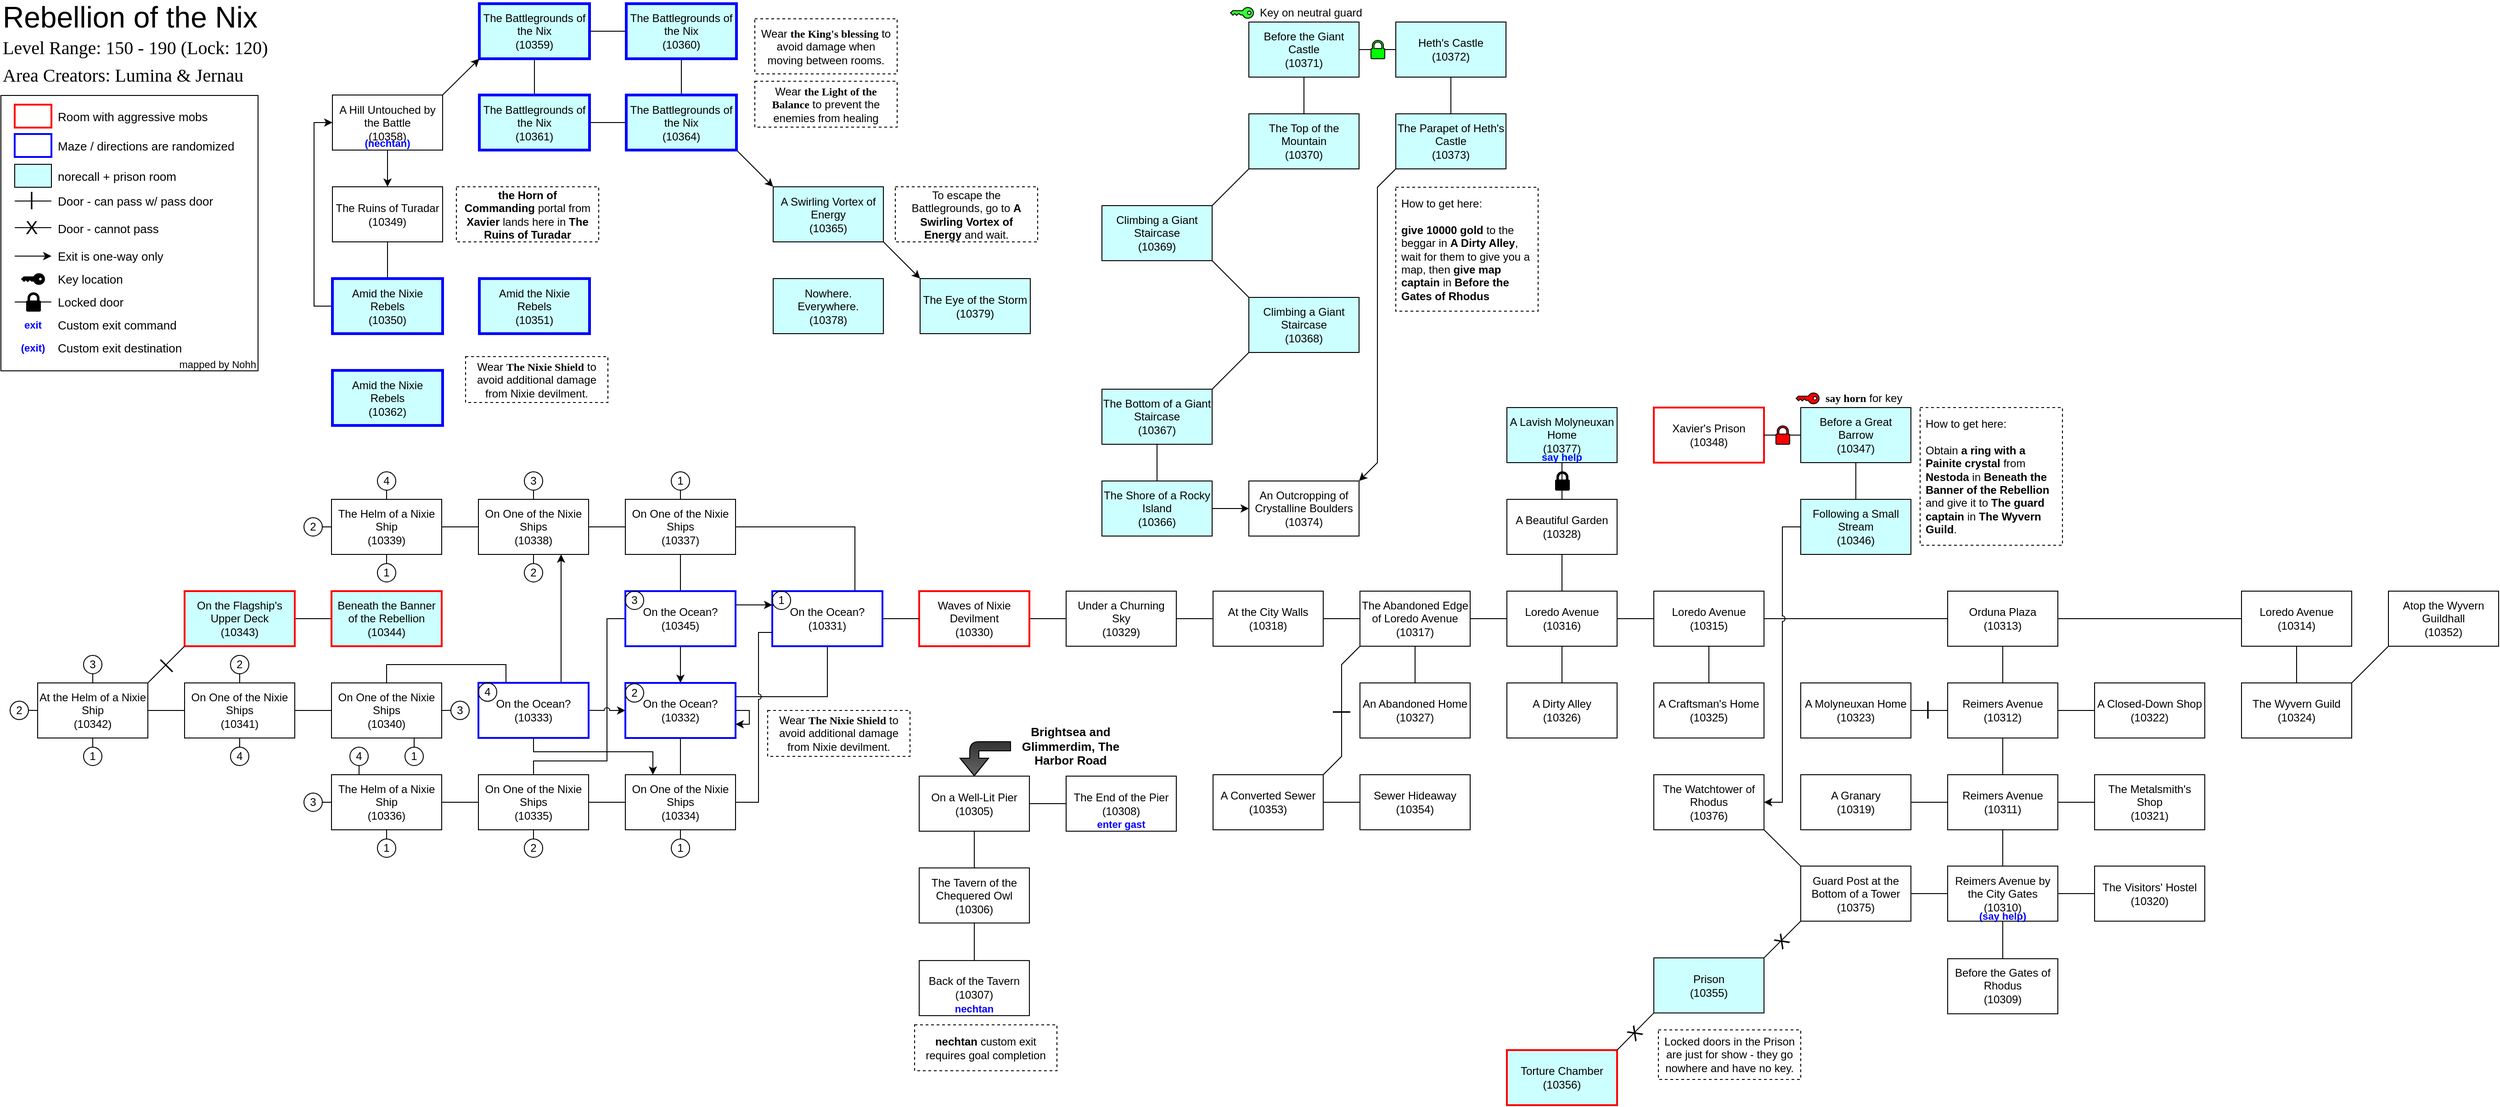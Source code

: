 <mxfile scale="1" border="10">
    <diagram id="X3sNGoU-8sC0jHC4KcqI" name="Page-1">
        <mxGraphModel dx="7014" dy="2739" grid="1" gridSize="5" guides="1" tooltips="1" connect="1" arrows="1" fold="1" page="1" pageScale="1" pageWidth="5300" pageHeight="1600" math="0" shadow="0">
            <root>
                <mxCell id="0"/>
                <mxCell id="1" parent="0"/>
                <mxCell id="309" value="&lt;div style=&quot;font-size: 32px&quot;&gt;Rebellion of the Nix&lt;/div&gt;" style="text;html=1;strokeColor=none;fillColor=none;align=left;verticalAlign=middle;whiteSpace=wrap;rounded=0;fontSize=32;fontColor=#000000;" parent="1" vertex="1">
                    <mxGeometry x="-240" y="-40" width="315" height="30" as="geometry"/>
                </mxCell>
                <mxCell id="310" value="&lt;font style=&quot;font-size: 20px&quot; face=&quot;Tahoma&quot;&gt;Level Range: 150 - 190 (Lock: 120)&lt;/font&gt;" style="text;html=1;strokeColor=none;fillColor=none;align=left;verticalAlign=middle;whiteSpace=wrap;rounded=0;" parent="1" vertex="1">
                    <mxGeometry x="-240" y="-3" width="325" height="20" as="geometry"/>
                </mxCell>
                <mxCell id="311" value="&lt;font style=&quot;font-size: 20px&quot; face=&quot;Tahoma&quot;&gt;Area Creators: Lumina &amp;amp; Jernau&lt;/font&gt;" style="text;html=1;strokeColor=none;fillColor=none;align=left;verticalAlign=middle;whiteSpace=wrap;rounded=0;" parent="1" vertex="1">
                    <mxGeometry x="-240" y="27" width="335" height="20" as="geometry"/>
                </mxCell>
                <mxCell id="325" value="" style="rounded=0;whiteSpace=wrap;html=1;fontSize=13;strokeWidth=1;fillColor=default;" parent="1" vertex="1">
                    <mxGeometry x="-240" y="60" width="280" height="300" as="geometry"/>
                </mxCell>
                <mxCell id="326" value="" style="rounded=0;whiteSpace=wrap;html=1;fontSize=13;strokeWidth=2;fillColor=#FFFFFF;strokeColor=#FF0000;container=0;" parent="1" vertex="1">
                    <mxGeometry x="-225" y="70" width="40" height="25" as="geometry"/>
                </mxCell>
                <mxCell id="327" value="" style="endArrow=none;html=1;rounded=0;shadow=0;sketch=0;fontSize=13;jumpStyle=none;jumpSize=6;verticalAlign=middle;horizontal=1;endFill=0;fillColor=none;gradientColor=none;strokeColor=#000000;" parent="1" edge="1">
                    <mxGeometry relative="1" as="geometry">
                        <mxPoint x="-225" y="175" as="sourcePoint"/>
                        <mxPoint x="-185" y="175" as="targetPoint"/>
                    </mxGeometry>
                </mxCell>
                <mxCell id="328" value="&lt;div style=&quot;font-size: 20px;&quot;&gt;|&lt;/div&gt;" style="edgeLabel;resizable=0;html=1;align=center;verticalAlign=middle;fontSize=20;strokeColor=#630000;strokeWidth=1;fillColor=#FF0000;gradientColor=none;horizontal=1;labelBackgroundColor=none;direction=south;rotation=0;container=0;" parent="327" connectable="0" vertex="1">
                    <mxGeometry relative="1" as="geometry">
                        <mxPoint x="-2" y="-3" as="offset"/>
                    </mxGeometry>
                </mxCell>
                <mxCell id="329" value="" style="endArrow=none;html=1;rounded=0;shadow=0;sketch=0;fontSize=13;jumpStyle=none;jumpSize=6;verticalAlign=middle;horizontal=1;endFill=0;fillColor=none;gradientColor=none;strokeColor=#000000;" parent="1" edge="1">
                    <mxGeometry relative="1" as="geometry">
                        <mxPoint x="-225" y="204" as="sourcePoint"/>
                        <mxPoint x="-185" y="204" as="targetPoint"/>
                    </mxGeometry>
                </mxCell>
                <mxCell id="330" value="&lt;div style=&quot;font-size: 20px&quot;&gt;X&lt;/div&gt;" style="edgeLabel;resizable=0;html=1;align=center;verticalAlign=middle;fontSize=20;strokeColor=#630000;strokeWidth=1;fillColor=#FF0000;gradientColor=none;horizontal=1;labelBackgroundColor=none;direction=south;rotation=0;container=0;" parent="329" connectable="0" vertex="1">
                    <mxGeometry relative="1" as="geometry">
                        <mxPoint x="-2" y="-1" as="offset"/>
                    </mxGeometry>
                </mxCell>
                <mxCell id="331" value="" style="endArrow=classic;html=1;fontSize=13;strokeColor=#000000;fillColor=none;gradientColor=none;endFill=1;" parent="1" edge="1">
                    <mxGeometry width="50" height="50" relative="1" as="geometry">
                        <mxPoint x="-225" y="235" as="sourcePoint"/>
                        <mxPoint x="-185" y="235" as="targetPoint"/>
                    </mxGeometry>
                </mxCell>
                <mxCell id="332" value="Room with aggressive mobs" style="text;html=1;strokeColor=none;fillColor=none;align=left;verticalAlign=middle;whiteSpace=wrap;rounded=0;fontSize=13;container=0;" parent="1" vertex="1">
                    <mxGeometry x="-180" y="72.5" width="210" height="20" as="geometry"/>
                </mxCell>
                <mxCell id="333" value="Door - can pass w/ pass door" style="text;html=1;strokeColor=none;fillColor=none;align=left;verticalAlign=middle;whiteSpace=wrap;rounded=0;fontSize=13;container=0;" parent="1" vertex="1">
                    <mxGeometry x="-180" y="165" width="210" height="20" as="geometry"/>
                </mxCell>
                <mxCell id="334" value="Door - cannot pass" style="text;html=1;strokeColor=none;fillColor=none;align=left;verticalAlign=middle;whiteSpace=wrap;rounded=0;fontSize=13;container=0;" parent="1" vertex="1">
                    <mxGeometry x="-180" y="195" width="210" height="20" as="geometry"/>
                </mxCell>
                <mxCell id="335" value="Exit is one-way only" style="text;html=1;strokeColor=none;fillColor=none;align=left;verticalAlign=middle;whiteSpace=wrap;rounded=0;fontSize=13;container=0;" parent="1" vertex="1">
                    <mxGeometry x="-180" y="225" width="210" height="20" as="geometry"/>
                </mxCell>
                <mxCell id="338" value="" style="rounded=0;whiteSpace=wrap;html=1;fontSize=13;strokeWidth=2;fillColor=#FFFFFF;strokeColor=#0000FF;container=0;" parent="1" vertex="1">
                    <mxGeometry x="-225" y="102" width="40" height="25" as="geometry"/>
                </mxCell>
                <mxCell id="339" value="Maze / directions are randomized" style="text;html=1;strokeColor=none;fillColor=none;align=left;verticalAlign=middle;whiteSpace=wrap;rounded=0;fontSize=13;container=0;" parent="1" vertex="1">
                    <mxGeometry x="-180" y="104.5" width="210" height="20" as="geometry"/>
                </mxCell>
                <mxCell id="340" value="" style="sketch=0;pointerEvents=1;shadow=0;dashed=0;html=1;labelPosition=center;verticalLabelPosition=bottom;verticalAlign=top;outlineConnect=0;align=center;shape=mxgraph.office.security.key_permissions;strokeWidth=1;direction=south;strokeColor=#000000;fillColor=#000000;" parent="1" vertex="1">
                    <mxGeometry x="-217.505" y="254.115" width="25" height="11.79" as="geometry"/>
                </mxCell>
                <mxCell id="341" value="Key location" style="text;html=1;strokeColor=none;fillColor=none;align=left;verticalAlign=middle;whiteSpace=wrap;rounded=0;fontSize=13;container=0;" parent="1" vertex="1">
                    <mxGeometry x="-180" y="250" width="210" height="20" as="geometry"/>
                </mxCell>
                <mxCell id="343" value="" style="endArrow=none;html=1;rounded=0;shadow=0;sketch=0;strokeColor=default;jumpStyle=none;endFill=0;fontFamily=Helvetica;fontColor=#000000;" parent="1" edge="1">
                    <mxGeometry relative="1" as="geometry">
                        <mxPoint x="-225" y="285" as="sourcePoint"/>
                        <mxPoint x="-185" y="285" as="targetPoint"/>
                    </mxGeometry>
                </mxCell>
                <mxCell id="344" value="" style="shape=mxgraph.office.security.lock_protected;html=1;outlineConnect=0;strokeColor=default;strokeWidth=1;fillColor=#000000;fontFamily=Helvetica;fontColor=#000000;" parent="343" vertex="1">
                    <mxGeometry width="15" height="20" relative="1" as="geometry">
                        <mxPoint x="-7" y="-10" as="offset"/>
                    </mxGeometry>
                </mxCell>
                <mxCell id="345" value="Locked door" style="text;html=1;strokeColor=none;fillColor=none;align=left;verticalAlign=middle;whiteSpace=wrap;rounded=0;fontSize=13;container=0;" parent="1" vertex="1">
                    <mxGeometry x="-180" y="275" width="210" height="20" as="geometry"/>
                </mxCell>
                <mxCell id="346" value="&lt;font style=&quot;font-size: 11px&quot; color=&quot;#0000ff&quot;&gt;&lt;b&gt;exit&lt;/b&gt;&lt;/font&gt;" style="text;html=1;strokeColor=none;fillColor=none;align=center;verticalAlign=middle;whiteSpace=wrap;rounded=0;" parent="1" vertex="1">
                    <mxGeometry x="-225" y="302.5" width="40" height="15" as="geometry"/>
                </mxCell>
                <mxCell id="347" value="Custom exit command" style="text;html=1;strokeColor=none;fillColor=none;align=left;verticalAlign=middle;whiteSpace=wrap;rounded=0;fontSize=13;container=0;" parent="1" vertex="1">
                    <mxGeometry x="-180" y="300" width="210" height="20" as="geometry"/>
                </mxCell>
                <mxCell id="348" value="&lt;font style=&quot;font-size: 11px&quot; color=&quot;#0000ff&quot;&gt;&lt;b&gt;(exit)&lt;/b&gt;&lt;/font&gt;" style="text;html=1;strokeColor=none;fillColor=none;align=center;verticalAlign=middle;whiteSpace=wrap;rounded=0;" parent="1" vertex="1">
                    <mxGeometry x="-225" y="327.5" width="40" height="15" as="geometry"/>
                </mxCell>
                <mxCell id="349" value="Custom exit destination" style="text;html=1;strokeColor=none;fillColor=none;align=left;verticalAlign=middle;whiteSpace=wrap;rounded=0;fontSize=13;container=0;" parent="1" vertex="1">
                    <mxGeometry x="-180" y="325" width="210" height="20" as="geometry"/>
                </mxCell>
                <mxCell id="355" value="" style="edgeStyle=none;html=1;endArrow=none;endFill=0;" parent="1" source="351" target="354" edge="1">
                    <mxGeometry relative="1" as="geometry"/>
                </mxCell>
                <mxCell id="359" value="" style="edgeStyle=none;html=1;endArrow=none;endFill=0;" parent="1" source="351" target="358" edge="1">
                    <mxGeometry relative="1" as="geometry"/>
                </mxCell>
                <object label="%name%&lt;font color=&quot;#ff0000&quot;&gt;%pk%&lt;/font&gt;&lt;br&gt;(%room%)" placeholders="1" name="On a Well-Lit Pier" room="10305" tags="" pk="" healrate="100" manarate="100" sector="City" id="351">
                    <mxCell style="rounded=0;whiteSpace=wrap;html=1;" parent="1" vertex="1">
                        <mxGeometry x="760.01" y="801.55" width="120" height="60" as="geometry"/>
                    </mxCell>
                </object>
                <mxCell id="352" value="&lt;span style=&quot;font-size: 13px&quot;&gt;&lt;b&gt;Brightsea and Glimmerdim, The Harbor Road&lt;/b&gt;&lt;/span&gt;" style="text;html=1;strokeColor=none;fillColor=none;align=center;verticalAlign=middle;whiteSpace=wrap;rounded=0;" parent="1" vertex="1">
                    <mxGeometry x="860.01" y="736.55" width="130" height="65" as="geometry"/>
                </mxCell>
                <mxCell id="353" value="" style="endArrow=classic;html=1;exitX=0;exitY=0.5;exitDx=0;exitDy=0;entryX=0.5;entryY=0;entryDx=0;entryDy=0;shape=flexArrow;fillColor=#333333;gradientColor=#666666;edgeStyle=elbowEdgeStyle;" parent="1" source="352" target="351" edge="1">
                    <mxGeometry width="50" height="50" relative="1" as="geometry">
                        <mxPoint x="1310.01" y="1175.55" as="sourcePoint"/>
                        <mxPoint x="1050.01" y="716.55" as="targetPoint"/>
                        <Array as="points">
                            <mxPoint x="820.01" y="781.55"/>
                        </Array>
                    </mxGeometry>
                </mxCell>
                <mxCell id="357" value="" style="edgeStyle=none;html=1;endArrow=none;endFill=0;" parent="1" source="354" target="356" edge="1">
                    <mxGeometry relative="1" as="geometry"/>
                </mxCell>
                <object label="%name%&lt;font color=&quot;#ff0000&quot;&gt;%pk%&lt;/font&gt;&lt;br&gt;(%room%)" placeholders="1" name="The Tavern of the Chequered Owl" room="10306" tags="indoors" pk="" healrate="100" manarate="100" sector="Inside" id="354">
                    <mxCell style="rounded=0;whiteSpace=wrap;html=1;" parent="1" vertex="1">
                        <mxGeometry x="760.01" y="901.55" width="120" height="60" as="geometry"/>
                    </mxCell>
                </object>
                <object label="%name%&lt;font color=&quot;#ff0000&quot;&gt;%pk%&lt;/font&gt;&lt;br&gt;(%room%)" placeholders="1" name="Back of the Tavern" room="10307" tags="indoors" pk="" healrate="100" manarate="100" sector="Inside" id="356">
                    <mxCell style="rounded=0;whiteSpace=wrap;html=1;" parent="1" vertex="1">
                        <mxGeometry x="760.01" y="1002.45" width="120" height="60" as="geometry"/>
                    </mxCell>
                </object>
                <object label="%name%&lt;font color=&quot;#ff0000&quot;&gt;%pk%&lt;/font&gt;&lt;br&gt;(%room%)" placeholders="1" name="The End of the Pier" room="10308" tags="nomobs" pk="" healrate="100" manarate="100" sector="City" id="358">
                    <mxCell style="rounded=0;whiteSpace=wrap;html=1;" parent="1" vertex="1">
                        <mxGeometry x="920" y="801.55" width="120" height="60" as="geometry"/>
                    </mxCell>
                </object>
                <mxCell id="360" value="&lt;font style=&quot;font-size: 11px&quot; color=&quot;#0000ff&quot;&gt;&lt;b&gt;enter gast&lt;/b&gt;&lt;/font&gt;" style="text;html=1;strokeColor=none;fillColor=none;align=center;verticalAlign=middle;whiteSpace=wrap;rounded=0;" parent="1" vertex="1">
                    <mxGeometry x="920" y="846.55" width="120" height="15" as="geometry"/>
                </mxCell>
                <mxCell id="363" value="" style="edgeStyle=none;html=1;endArrow=none;endFill=0;" parent="1" source="361" target="362" edge="1">
                    <mxGeometry relative="1" as="geometry"/>
                </mxCell>
                <object label="%name%&lt;font color=&quot;#ff0000&quot;&gt;%pk%&lt;/font&gt;&lt;br&gt;(%room%)" placeholders="1" name="Before the Gates of Rhodus" room="10309" tags="" pk="" healrate="100" manarate="100" sector="City" id="361">
                    <mxCell style="rounded=0;whiteSpace=wrap;html=1;" parent="1" vertex="1">
                        <mxGeometry x="1879.99" y="1000.45" width="120" height="60" as="geometry"/>
                    </mxCell>
                </object>
                <mxCell id="365" value="" style="edgeStyle=none;html=1;endArrow=none;endFill=0;" parent="1" source="362" target="364" edge="1">
                    <mxGeometry relative="1" as="geometry"/>
                </mxCell>
                <mxCell id="370" value="" style="edgeStyle=none;html=1;endArrow=none;endFill=0;" parent="1" source="362" target="366" edge="1">
                    <mxGeometry relative="1" as="geometry"/>
                </mxCell>
                <mxCell id="389" value="" style="edgeStyle=none;html=1;endArrow=none;endFill=0;" parent="1" source="362" target="388" edge="1">
                    <mxGeometry relative="1" as="geometry"/>
                </mxCell>
                <object label="%name%&lt;font color=&quot;#ff0000&quot;&gt;%pk%&lt;/font&gt;&lt;br&gt;(%room%)" placeholders="1" name="Reimers Avenue by the City Gates" room="10310" tags="" pk="" healrate="100" manarate="100" sector="City" id="362">
                    <mxCell style="rounded=0;whiteSpace=wrap;html=1;" parent="1" vertex="1">
                        <mxGeometry x="1879.99" y="899.55" width="120" height="60" as="geometry"/>
                    </mxCell>
                </object>
                <object label="%name%&lt;font color=&quot;#ff0000&quot;&gt;%pk%&lt;/font&gt;&lt;br&gt;(%room%)" placeholders="1" name="The Visitors' Hostel" room="10320" tags="nomobs indoors" pk="" healrate="101" manarate="101" sector="Inside" id="364">
                    <mxCell style="rounded=0;whiteSpace=wrap;html=1;" parent="1" vertex="1">
                        <mxGeometry x="2039.99" y="899.55" width="120" height="60" as="geometry"/>
                    </mxCell>
                </object>
                <mxCell id="372" style="edgeStyle=none;html=1;exitX=0;exitY=0;exitDx=0;exitDy=0;entryX=1;entryY=1;entryDx=0;entryDy=0;endArrow=none;endFill=0;" parent="1" source="366" target="371" edge="1">
                    <mxGeometry relative="1" as="geometry"/>
                </mxCell>
                <object label="%name%&lt;font color=&quot;#ff0000&quot;&gt;%pk%&lt;/font&gt;&lt;br&gt;(%room%)" placeholders="1" name="Guard Post at the Bottom of a Tower" room="10375" tags="nomobs indoors" pk="" healrate="100" manarate="100" sector="Inside" id="366">
                    <mxCell style="rounded=0;whiteSpace=wrap;html=1;" parent="1" vertex="1">
                        <mxGeometry x="1719.99" y="899.55" width="120" height="60" as="geometry"/>
                    </mxCell>
                </object>
                <object label="%name%&lt;font color=&quot;#ff0000&quot;&gt;%pk%&lt;/font&gt;&lt;br&gt;(%room%)" placeholders="1" name="Prison" room="10355" tags="indoors norecall prison" pk="" healrate="100" manarate="100" sector="Inside" id="367">
                    <mxCell style="rounded=0;whiteSpace=wrap;html=1;fillColor=#CCFFFF;" parent="1" vertex="1">
                        <mxGeometry x="1560" y="999.55" width="120" height="60" as="geometry"/>
                    </mxCell>
                </object>
                <mxCell id="368" value="" style="endArrow=none;html=1;rounded=0;shadow=0;sketch=0;fontSize=13;strokeColor=default;jumpStyle=none;jumpSize=6;verticalAlign=middle;horizontal=1;endFill=0;entryX=1;entryY=0;entryDx=0;entryDy=0;exitX=0;exitY=1;exitDx=0;exitDy=0;" parent="1" source="366" target="367" edge="1">
                    <mxGeometry relative="1" as="geometry">
                        <mxPoint x="2399.99" y="1189.55" as="sourcePoint"/>
                        <mxPoint x="2399.99" y="1149.55" as="targetPoint"/>
                    </mxGeometry>
                </mxCell>
                <mxCell id="369" value="&lt;div style=&quot;font-size: 20px&quot;&gt;X&lt;/div&gt;" style="edgeLabel;resizable=0;html=1;align=center;verticalAlign=middle;fontSize=20;strokeColor=#630000;strokeWidth=1;fillColor=#FF0000;gradientColor=none;horizontal=1;labelBackgroundColor=none;direction=south;rotation=-45;" parent="368" connectable="0" vertex="1">
                    <mxGeometry relative="1" as="geometry">
                        <mxPoint x="-2" y="1" as="offset"/>
                    </mxGeometry>
                </mxCell>
                <object label="%name%&lt;font color=&quot;#ff0000&quot;&gt;%pk%&lt;/font&gt;&lt;br&gt;(%room%)" placeholders="1" name="The Watchtower of Rhodus" room="10376" tags="" pk="" healrate="100" manarate="100" sector="City" id="371">
                    <mxCell style="rounded=0;whiteSpace=wrap;html=1;" parent="1" vertex="1">
                        <mxGeometry x="1560" y="800" width="120" height="60" as="geometry"/>
                    </mxCell>
                </object>
                <object label="%name%&lt;font color=&quot;#ff0000&quot;&gt;%pk%&lt;/font&gt;&lt;br&gt;(%room%)" placeholders="1" name="Torture Chamber" room="10356" tags="indoors norecall prison" pk="" healrate="100" manarate="100" sector="Inside" id="385">
                    <mxCell style="rounded=0;whiteSpace=wrap;html=1;strokeColor=#FF0000;strokeWidth=2;fillColor=#CCFFFF;" parent="1" vertex="1">
                        <mxGeometry x="1400" y="1100" width="120" height="60" as="geometry"/>
                    </mxCell>
                </object>
                <mxCell id="386" value="" style="endArrow=none;html=1;rounded=0;shadow=0;sketch=0;fontSize=13;strokeColor=default;jumpStyle=none;jumpSize=6;verticalAlign=middle;horizontal=1;endFill=0;entryX=1;entryY=0;entryDx=0;entryDy=0;exitX=0;exitY=1;exitDx=0;exitDy=0;" parent="1" source="367" target="385" edge="1">
                    <mxGeometry relative="1" as="geometry">
                        <mxPoint x="1724.99" y="964.55" as="sourcePoint"/>
                        <mxPoint x="1685" y="1004.55" as="targetPoint"/>
                    </mxGeometry>
                </mxCell>
                <mxCell id="387" value="&lt;div style=&quot;font-size: 20px&quot;&gt;X&lt;/div&gt;" style="edgeLabel;resizable=0;html=1;align=center;verticalAlign=middle;fontSize=20;strokeColor=#630000;strokeWidth=1;fillColor=#FF0000;gradientColor=none;horizontal=1;labelBackgroundColor=none;direction=south;rotation=-45;" parent="386" connectable="0" vertex="1">
                    <mxGeometry relative="1" as="geometry">
                        <mxPoint x="-2" y="1" as="offset"/>
                    </mxGeometry>
                </mxCell>
                <mxCell id="391" value="" style="edgeStyle=none;html=1;endArrow=none;endFill=0;" parent="1" source="388" target="390" edge="1">
                    <mxGeometry relative="1" as="geometry"/>
                </mxCell>
                <mxCell id="393" value="" style="edgeStyle=none;html=1;endArrow=none;endFill=0;" parent="1" source="388" target="392" edge="1">
                    <mxGeometry relative="1" as="geometry"/>
                </mxCell>
                <mxCell id="395" value="" style="edgeStyle=none;html=1;endArrow=none;endFill=0;" parent="1" source="388" target="394" edge="1">
                    <mxGeometry relative="1" as="geometry"/>
                </mxCell>
                <object label="%name%&lt;font color=&quot;#ff0000&quot;&gt;%pk%&lt;/font&gt;&lt;br&gt;(%room%)" placeholders="1" name="Reimers Avenue" room="10311" tags="" pk="" healrate="100" manarate="100" sector="City" id="388">
                    <mxCell style="rounded=0;whiteSpace=wrap;html=1;" parent="1" vertex="1">
                        <mxGeometry x="1879.99" y="800" width="120" height="60" as="geometry"/>
                    </mxCell>
                </object>
                <object label="%name%&lt;font color=&quot;#ff0000&quot;&gt;%pk%&lt;/font&gt;&lt;br&gt;(%room%)" placeholders="1" name="The Metalsmith's Shop" room="10321" tags="indoors" pk="" healrate="100" manarate="100" sector="Inside" id="390">
                    <mxCell style="rounded=0;whiteSpace=wrap;html=1;" parent="1" vertex="1">
                        <mxGeometry x="2039.99" y="800" width="120" height="60" as="geometry"/>
                    </mxCell>
                </object>
                <object label="%name%&lt;font color=&quot;#ff0000&quot;&gt;%pk%&lt;/font&gt;&lt;br&gt;(%room%)" placeholders="1" name="A Granary" room="10319" tags="nomobs indoors" pk="" healrate="100" manarate="100" sector="Inside" id="392">
                    <mxCell style="rounded=0;whiteSpace=wrap;html=1;" parent="1" vertex="1">
                        <mxGeometry x="1720" y="800" width="120" height="60" as="geometry"/>
                    </mxCell>
                </object>
                <mxCell id="397" value="" style="edgeStyle=none;html=1;endArrow=none;endFill=0;" parent="1" source="394" target="396" edge="1">
                    <mxGeometry relative="1" as="geometry"/>
                </mxCell>
                <mxCell id="402" value="" style="edgeStyle=none;html=1;endArrow=none;endFill=0;" parent="1" source="394" target="401" edge="1">
                    <mxGeometry relative="1" as="geometry"/>
                </mxCell>
                <object label="%name%&lt;font color=&quot;#ff0000&quot;&gt;%pk%&lt;/font&gt;&lt;br&gt;(%room%)" placeholders="1" name="Reimers Avenue" room="10312" tags="" pk="" healrate="100" manarate="100" sector="City" id="394">
                    <mxCell style="rounded=0;whiteSpace=wrap;html=1;" parent="1" vertex="1">
                        <mxGeometry x="1879.99" y="700" width="120" height="60" as="geometry"/>
                    </mxCell>
                </object>
                <object label="%name%&lt;font color=&quot;#ff0000&quot;&gt;%pk%&lt;/font&gt;&lt;br&gt;(%room%)" placeholders="1" name="A Closed-Down Shop" room="10322" tags="indoors" pk="" healrate="100" manarate="100" sector="Inside" id="396">
                    <mxCell style="rounded=0;whiteSpace=wrap;html=1;" parent="1" vertex="1">
                        <mxGeometry x="2039.99" y="700" width="120" height="60" as="geometry"/>
                    </mxCell>
                </object>
                <object label="%name%&lt;font color=&quot;#ff0000&quot;&gt;%pk%&lt;/font&gt;&lt;br&gt;(%room%)" placeholders="1" name="A Molyneuxan Home" room="10323" tags="indoors" pk="" healrate="100" manarate="100" sector="Inside" id="398">
                    <mxCell style="rounded=0;whiteSpace=wrap;html=1;" parent="1" vertex="1">
                        <mxGeometry x="1719.99" y="700" width="120" height="60" as="geometry"/>
                    </mxCell>
                </object>
                <mxCell id="399" value="" style="endArrow=none;html=1;rounded=0;shadow=0;sketch=0;fontSize=13;strokeColor=default;jumpStyle=none;jumpSize=6;verticalAlign=middle;horizontal=1;endFill=0;entryX=1;entryY=0.5;entryDx=0;entryDy=0;exitX=0;exitY=0.5;exitDx=0;exitDy=0;" parent="1" source="394" target="398" edge="1">
                    <mxGeometry relative="1" as="geometry">
                        <mxPoint x="1635" y="908" as="sourcePoint"/>
                        <mxPoint x="1675" y="908" as="targetPoint"/>
                    </mxGeometry>
                </mxCell>
                <mxCell id="400" value="&lt;div style=&quot;font-size: 20px;&quot;&gt;|&lt;/div&gt;" style="edgeLabel;resizable=0;html=1;align=center;verticalAlign=middle;fontSize=20;strokeColor=#630000;strokeWidth=1;fillColor=#FF0000;gradientColor=none;horizontal=1;labelBackgroundColor=none;direction=south;rotation=0;" parent="399" connectable="0" vertex="1">
                    <mxGeometry relative="1" as="geometry">
                        <mxPoint x="-2" y="-3" as="offset"/>
                    </mxGeometry>
                </mxCell>
                <mxCell id="404" style="edgeStyle=none;html=1;exitX=1;exitY=0.5;exitDx=0;exitDy=0;entryX=0;entryY=0.5;entryDx=0;entryDy=0;endArrow=none;endFill=0;" parent="1" source="401" target="403" edge="1">
                    <mxGeometry relative="1" as="geometry"/>
                </mxCell>
                <mxCell id="410" value="" style="edgeStyle=none;html=1;endArrow=none;endFill=0;" parent="1" source="401" target="409" edge="1">
                    <mxGeometry relative="1" as="geometry"/>
                </mxCell>
                <object label="%name%&lt;font color=&quot;#ff0000&quot;&gt;%pk%&lt;/font&gt;&lt;br&gt;(%room%)" placeholders="1" name="Orduna Plaza" room="10313" tags="" pk="" healrate="100" manarate="100" sector="City" id="401">
                    <mxCell style="rounded=0;whiteSpace=wrap;html=1;" parent="1" vertex="1">
                        <mxGeometry x="1880" y="600" width="120" height="60" as="geometry"/>
                    </mxCell>
                </object>
                <mxCell id="406" value="" style="edgeStyle=none;html=1;endArrow=none;endFill=0;" parent="1" source="403" target="405" edge="1">
                    <mxGeometry relative="1" as="geometry"/>
                </mxCell>
                <object label="%name%&lt;font color=&quot;#ff0000&quot;&gt;%pk%&lt;/font&gt;&lt;br&gt;(%room%)" placeholders="1" name="Loredo Avenue" room="10314" tags="" pk="" healrate="100" manarate="100" sector="City" id="403">
                    <mxCell style="rounded=0;whiteSpace=wrap;html=1;" parent="1" vertex="1">
                        <mxGeometry x="2200" y="600" width="120" height="60" as="geometry"/>
                    </mxCell>
                </object>
                <mxCell id="408" style="edgeStyle=none;html=1;exitX=1;exitY=0;exitDx=0;exitDy=0;entryX=0;entryY=1;entryDx=0;entryDy=0;endArrow=none;endFill=0;" parent="1" source="405" target="407" edge="1">
                    <mxGeometry relative="1" as="geometry"/>
                </mxCell>
                <object label="%name%&lt;font color=&quot;#ff0000&quot;&gt;%pk%&lt;/font&gt;&lt;br&gt;(%room%)" placeholders="1" name="The Wyvern Guild" room="10324" tags="nomobs indoors" pk="" healrate="100" manarate="100" sector="Inside" id="405">
                    <mxCell style="rounded=0;whiteSpace=wrap;html=1;" parent="1" vertex="1">
                        <mxGeometry x="2200" y="700" width="120" height="60" as="geometry"/>
                    </mxCell>
                </object>
                <object label="%name%&lt;font color=&quot;#ff0000&quot;&gt;%pk%&lt;/font&gt;&lt;br&gt;(%room%)" placeholders="1" name="Atop the Wyvern Guildhall" room="10352" tags="" pk="" healrate="100" manarate="100" sector="City" id="407">
                    <mxCell style="rounded=0;whiteSpace=wrap;html=1;" parent="1" vertex="1">
                        <mxGeometry x="2360" y="600" width="120" height="60" as="geometry"/>
                    </mxCell>
                </object>
                <mxCell id="412" value="" style="edgeStyle=none;html=1;endArrow=none;endFill=0;" parent="1" source="409" target="411" edge="1">
                    <mxGeometry relative="1" as="geometry"/>
                </mxCell>
                <mxCell id="414" value="" style="edgeStyle=none;html=1;endArrow=none;endFill=0;" parent="1" source="409" target="413" edge="1">
                    <mxGeometry relative="1" as="geometry"/>
                </mxCell>
                <object label="%name%&lt;font color=&quot;#ff0000&quot;&gt;%pk%&lt;/font&gt;&lt;br&gt;(%room%)" placeholders="1" name="Loredo Avenue" room="10315" tags="" pk="" healrate="100" manarate="100" sector="City" id="409">
                    <mxCell style="rounded=0;whiteSpace=wrap;html=1;" parent="1" vertex="1">
                        <mxGeometry x="1559.99" y="600" width="120" height="60" as="geometry"/>
                    </mxCell>
                </object>
                <object label="%name%&lt;font color=&quot;#ff0000&quot;&gt;%pk%&lt;/font&gt;&lt;br&gt;(%room%)" placeholders="1" name="A Craftsman's Home" room="10325" tags="indoors" pk="" healrate="100" manarate="100" sector="Inside" id="411">
                    <mxCell style="rounded=0;whiteSpace=wrap;html=1;" parent="1" vertex="1">
                        <mxGeometry x="1559.99" y="700" width="120" height="60" as="geometry"/>
                    </mxCell>
                </object>
                <mxCell id="416" value="" style="edgeStyle=none;html=1;endArrow=none;endFill=0;" parent="1" source="413" target="415" edge="1">
                    <mxGeometry relative="1" as="geometry"/>
                </mxCell>
                <mxCell id="418" value="" style="edgeStyle=none;html=1;endArrow=none;endFill=0;" parent="1" source="413" target="417" edge="1">
                    <mxGeometry relative="1" as="geometry"/>
                </mxCell>
                <mxCell id="423" value="" style="edgeStyle=none;html=1;endArrow=none;endFill=0;" parent="1" source="413" target="422" edge="1">
                    <mxGeometry relative="1" as="geometry"/>
                </mxCell>
                <object label="%name%&lt;font color=&quot;#ff0000&quot;&gt;%pk%&lt;/font&gt;&lt;br&gt;(%room%)" placeholders="1" name="Loredo Avenue" room="10316" tags="" pk="" healrate="100" manarate="100" sector="City" id="413">
                    <mxCell style="rounded=0;whiteSpace=wrap;html=1;" parent="1" vertex="1">
                        <mxGeometry x="1400" y="600" width="120" height="60" as="geometry"/>
                    </mxCell>
                </object>
                <object label="%name%&lt;font color=&quot;#ff0000&quot;&gt;%pk%&lt;/font&gt;&lt;br&gt;(%room%)" placeholders="1" name="A Dirty Alley" room="10326" tags="nomobs safe" pk="" healrate="100" manarate="100" sector="City" id="415">
                    <mxCell style="rounded=0;whiteSpace=wrap;html=1;" parent="1" vertex="1">
                        <mxGeometry x="1400" y="700" width="120" height="60" as="geometry"/>
                    </mxCell>
                </object>
                <object label="%name%&lt;font color=&quot;#ff0000&quot;&gt;%pk%&lt;/font&gt;&lt;br&gt;(%room%)" placeholders="1" name="A Beautiful Garden" room="10328" tags="" pk="" healrate="125" manarate="125" sector="Field" id="417">
                    <mxCell style="rounded=0;whiteSpace=wrap;html=1;" parent="1" vertex="1">
                        <mxGeometry x="1400" y="500" width="120" height="60" as="geometry"/>
                    </mxCell>
                </object>
                <object label="%name%&lt;font color=&quot;#ff0000&quot;&gt;%pk%&lt;/font&gt;&lt;br&gt;(%room%)" placeholders="1" name="A Lavish Molyneuxan Home" room="10377" tags="nomobs indoors safe norecall prison nosummon" pk="" healrate="125" manarate="125" sector="Inside" id="419">
                    <mxCell style="rounded=0;whiteSpace=wrap;html=1;fillColor=#CCFFFF;" parent="1" vertex="1">
                        <mxGeometry x="1400" y="400" width="120" height="60" as="geometry"/>
                    </mxCell>
                </object>
                <mxCell id="420" value="" style="endArrow=none;html=1;rounded=0;shadow=0;sketch=0;strokeColor=default;jumpStyle=none;exitX=0.5;exitY=0;exitDx=0;exitDy=0;entryX=0.5;entryY=1;entryDx=0;entryDy=0;endFill=0;" parent="1" source="417" target="419" edge="1">
                    <mxGeometry relative="1" as="geometry">
                        <mxPoint x="1395" y="605" as="sourcePoint"/>
                        <mxPoint x="1575" y="605" as="targetPoint"/>
                    </mxGeometry>
                </mxCell>
                <mxCell id="421" value="" style="shape=mxgraph.office.security.lock_protected;html=1;outlineConnect=0;strokeColor=default;strokeWidth=1;fillColor=#000000;" parent="420" vertex="1">
                    <mxGeometry width="15" height="20" relative="1" as="geometry">
                        <mxPoint x="-7" y="-10" as="offset"/>
                    </mxGeometry>
                </mxCell>
                <mxCell id="425" value="" style="edgeStyle=none;html=1;endArrow=none;endFill=0;" parent="1" source="422" target="424" edge="1">
                    <mxGeometry relative="1" as="geometry"/>
                </mxCell>
                <mxCell id="454" value="" style="edgeStyle=none;rounded=0;html=1;endArrow=none;endFill=0;" parent="1" source="422" target="453" edge="1">
                    <mxGeometry relative="1" as="geometry"/>
                </mxCell>
                <object label="%name%&lt;font color=&quot;#ff0000&quot;&gt;%pk%&lt;/font&gt;&lt;br&gt;(%room%)" placeholders="1" name="The Abandoned Edge of Loredo Avenue" room="10317" tags="nomobs" pk="" healrate="100" manarate="100" sector="City" id="422">
                    <mxCell style="rounded=0;whiteSpace=wrap;html=1;" parent="1" vertex="1">
                        <mxGeometry x="1240" y="600" width="120" height="60" as="geometry"/>
                    </mxCell>
                </object>
                <object label="%name%&lt;font color=&quot;#ff0000&quot;&gt;%pk%&lt;/font&gt;&lt;br&gt;(%room%)" placeholders="1" name="An Abandoned Home" room="10327" tags="" pk="" healrate="100" manarate="100" sector="Inside" id="424">
                    <mxCell style="rounded=0;whiteSpace=wrap;html=1;" parent="1" vertex="1">
                        <mxGeometry x="1240" y="700" width="120" height="60" as="geometry"/>
                    </mxCell>
                </object>
                <mxCell id="430" value="" style="edgeStyle=none;html=1;endArrow=none;endFill=0;" parent="1" source="426" target="429" edge="1">
                    <mxGeometry relative="1" as="geometry"/>
                </mxCell>
                <object label="%name%&lt;font color=&quot;#ff0000&quot;&gt;%pk%&lt;/font&gt;&lt;br&gt;(%room%)" placeholders="1" name="A Converted Sewer" room="10353" tags="indoors" pk="" healrate="100" manarate="100" sector="Underground" id="426">
                    <mxCell style="rounded=0;whiteSpace=wrap;html=1;" parent="1" vertex="1">
                        <mxGeometry x="1080" y="800" width="120" height="60" as="geometry"/>
                    </mxCell>
                </object>
                <mxCell id="427" value="" style="endArrow=none;html=1;rounded=0;shadow=0;sketch=0;fontSize=13;strokeColor=default;jumpStyle=none;jumpSize=6;verticalAlign=middle;horizontal=1;endFill=0;entryX=1;entryY=0;entryDx=0;entryDy=0;exitX=0;exitY=1;exitDx=0;exitDy=0;" parent="1" source="422" target="426" edge="1">
                    <mxGeometry relative="1" as="geometry">
                        <mxPoint x="1303" y="755" as="sourcePoint"/>
                        <mxPoint x="1303" y="715" as="targetPoint"/>
                        <Array as="points">
                            <mxPoint x="1220" y="680"/>
                            <mxPoint x="1220" y="780"/>
                        </Array>
                    </mxGeometry>
                </mxCell>
                <mxCell id="428" value="&lt;div style=&quot;font-size: 20px;&quot;&gt;|&lt;/div&gt;" style="edgeLabel;resizable=0;html=1;align=center;verticalAlign=middle;fontSize=20;strokeColor=#630000;strokeWidth=1;fillColor=#FF0000;gradientColor=none;horizontal=1;labelBackgroundColor=none;direction=south;rotation=-90;" parent="427" connectable="0" vertex="1">
                    <mxGeometry relative="1" as="geometry">
                        <mxPoint x="-3" y="2" as="offset"/>
                    </mxGeometry>
                </mxCell>
                <object label="%name%&lt;font color=&quot;#ff0000&quot;&gt;%pk%&lt;/font&gt;&lt;br&gt;(%room%)" placeholders="1" name="Sewer Hideaway" room="10354" tags="indoors" pk="" healrate="100" manarate="100" sector="Underground" id="429">
                    <mxCell style="rounded=0;whiteSpace=wrap;html=1;" parent="1" vertex="1">
                        <mxGeometry x="1240" y="800" width="120" height="60" as="geometry"/>
                    </mxCell>
                </object>
                <mxCell id="434" value="" style="edgeStyle=none;html=1;endArrow=classic;endFill=1;" parent="1" source="431" target="433" edge="1">
                    <mxGeometry relative="1" as="geometry"/>
                </mxCell>
                <mxCell id="435" value="" style="edgeStyle=none;html=1;endArrow=none;endFill=0;" parent="1" source="431" target="432" edge="1">
                    <mxGeometry relative="1" as="geometry"/>
                </mxCell>
                <object label="%name%&lt;font color=&quot;#ff0000&quot;&gt;%pk%&lt;/font&gt;&lt;br&gt;(%room%)" placeholders="1" name="The Shore of a Rocky Island" room="10366" tags="norecall prison nosummon" pk="" healrate="100" manarate="100" sector="Field" id="431">
                    <mxCell style="rounded=0;whiteSpace=wrap;html=1;fillColor=#CCFFFF;" parent="1" vertex="1">
                        <mxGeometry x="959" y="480" width="120" height="60" as="geometry"/>
                    </mxCell>
                </object>
                <mxCell id="437" style="edgeStyle=none;html=1;exitX=1;exitY=0;exitDx=0;exitDy=0;entryX=0;entryY=1;entryDx=0;entryDy=0;endArrow=none;endFill=0;" parent="1" source="432" target="436" edge="1">
                    <mxGeometry relative="1" as="geometry"/>
                </mxCell>
                <object label="%name%&lt;font color=&quot;#ff0000&quot;&gt;%pk%&lt;/font&gt;&lt;br&gt;(%room%)" placeholders="1" name="The Bottom of a Giant Staircase" room="10367" tags="norecall prison nosummon" pk="" healrate="100" manarate="100" sector="Mountain" id="432">
                    <mxCell style="rounded=0;whiteSpace=wrap;html=1;fillColor=#CCFFFF;" parent="1" vertex="1">
                        <mxGeometry x="959.01" y="380" width="120" height="60" as="geometry"/>
                    </mxCell>
                </object>
                <object label="%name%&lt;font color=&quot;#ff0000&quot;&gt;%pk%&lt;/font&gt;&lt;br&gt;(%room%)" placeholders="1" name="An Outcropping of Crystalline Boulders" room="10374" tags="nomobs" pk="" healrate="100" manarate="125" sector="Field" id="433">
                    <mxCell style="rounded=0;whiteSpace=wrap;html=1;" parent="1" vertex="1">
                        <mxGeometry x="1119" y="480" width="120" height="60" as="geometry"/>
                    </mxCell>
                </object>
                <mxCell id="439" style="edgeStyle=none;html=1;exitX=0;exitY=0;exitDx=0;exitDy=0;entryX=1;entryY=1;entryDx=0;entryDy=0;endArrow=none;endFill=0;" parent="1" source="436" target="438" edge="1">
                    <mxGeometry relative="1" as="geometry"/>
                </mxCell>
                <object label="%name%&lt;font color=&quot;#ff0000&quot;&gt;%pk%&lt;/font&gt;&lt;br&gt;(%room%)" placeholders="1" name="Climbing a Giant Staircase" room="10368" tags="norecall prison nosummon" pk="" healrate="100" manarate="100" sector="Mountain" id="436">
                    <mxCell style="rounded=0;whiteSpace=wrap;html=1;fillColor=#CCFFFF;" parent="1" vertex="1">
                        <mxGeometry x="1119" y="280" width="120" height="60" as="geometry"/>
                    </mxCell>
                </object>
                <mxCell id="441" style="edgeStyle=none;html=1;exitX=1;exitY=0;exitDx=0;exitDy=0;entryX=0;entryY=1;entryDx=0;entryDy=0;endArrow=none;endFill=0;" parent="1" source="438" target="440" edge="1">
                    <mxGeometry relative="1" as="geometry"/>
                </mxCell>
                <object label="%name%&lt;font color=&quot;#ff0000&quot;&gt;%pk%&lt;/font&gt;&lt;br&gt;(%room%)" placeholders="1" name="Climbing a Giant Staircase" room="10369" tags="nomobs norecall prison nosummon" pk="" healrate="100" manarate="100" sector="Mountain" id="438">
                    <mxCell style="rounded=0;whiteSpace=wrap;html=1;fillColor=#CCFFFF;" parent="1" vertex="1">
                        <mxGeometry x="959.01" y="180" width="120" height="60" as="geometry"/>
                    </mxCell>
                </object>
                <mxCell id="443" value="" style="edgeStyle=none;html=1;endArrow=none;endFill=0;" parent="1" source="440" target="442" edge="1">
                    <mxGeometry relative="1" as="geometry"/>
                </mxCell>
                <object label="%name%&lt;font color=&quot;#ff0000&quot;&gt;%pk%&lt;/font&gt;&lt;br&gt;(%room%)" placeholders="1" name="The Top of the Mountain" room="10370" tags="norecall prison nosummon" pk="" healrate="100" manarate="100" sector="Mountain" id="440">
                    <mxCell style="rounded=0;whiteSpace=wrap;html=1;fillColor=#CCFFFF;" parent="1" vertex="1">
                        <mxGeometry x="1119" y="80" width="120" height="60" as="geometry"/>
                    </mxCell>
                </object>
                <object label="%name%&lt;font color=&quot;#ff0000&quot;&gt;%pk%&lt;/font&gt;&lt;br&gt;(%room%)" placeholders="1" name="Before the Giant Castle" room="10371" tags="norecall prison nosummon" pk="" healrate="100" manarate="100" sector="Mountain" id="442">
                    <mxCell style="rounded=0;whiteSpace=wrap;html=1;fillColor=#CCFFFF;" parent="1" vertex="1">
                        <mxGeometry x="1119" y="-20" width="120" height="60" as="geometry"/>
                    </mxCell>
                </object>
                <mxCell id="444" value="" style="sketch=0;pointerEvents=1;shadow=0;dashed=0;html=1;labelPosition=center;verticalLabelPosition=bottom;verticalAlign=top;outlineConnect=0;align=center;shape=mxgraph.office.security.key_permissions;strokeWidth=1;direction=south;strokeColor=#000000;fillColor=#33FF33;fontColor=#33FF33;" parent="1" vertex="1">
                    <mxGeometry x="1098.995" y="-35.895" width="25" height="11.79" as="geometry"/>
                </mxCell>
                <mxCell id="445" value="Key on neutral guard" style="text;html=1;strokeColor=none;fillColor=none;align=left;verticalAlign=middle;whiteSpace=wrap;rounded=0;" parent="1" vertex="1">
                    <mxGeometry x="1129" y="-40" width="120.01" height="20" as="geometry"/>
                </mxCell>
                <mxCell id="446" value="" style="endArrow=none;html=1;rounded=0;shadow=0;sketch=0;strokeColor=default;jumpStyle=none;exitX=1;exitY=0.5;exitDx=0;exitDy=0;endFill=0;entryX=0;entryY=0.5;entryDx=0;entryDy=0;" parent="1" source="442" target="448" edge="1">
                    <mxGeometry relative="1" as="geometry">
                        <mxPoint x="944.01" y="-30" as="sourcePoint"/>
                        <mxPoint x="1069.01" as="targetPoint"/>
                    </mxGeometry>
                </mxCell>
                <mxCell id="447" value="" style="shape=mxgraph.office.security.lock_protected;html=1;outlineConnect=0;strokeColor=default;strokeWidth=1;fillColor=#00FF00;" parent="446" vertex="1">
                    <mxGeometry width="15" height="20" relative="1" as="geometry">
                        <mxPoint x="-7" y="-10" as="offset"/>
                    </mxGeometry>
                </mxCell>
                <mxCell id="450" value="" style="edgeStyle=none;html=1;endArrow=none;endFill=0;" parent="1" source="448" target="449" edge="1">
                    <mxGeometry relative="1" as="geometry"/>
                </mxCell>
                <object label="%name%&lt;font color=&quot;#ff0000&quot;&gt;%pk%&lt;/font&gt;&lt;br&gt;(%room%)" placeholders="1" name="Heth's Castle" room="10372" tags="indoors norecall prison nosummon" pk="" healrate="100" manarate="100" sector="Inside" id="448">
                    <mxCell style="rounded=0;whiteSpace=wrap;html=1;fillColor=#CCFFFF;" parent="1" vertex="1">
                        <mxGeometry x="1279.01" y="-20" width="120" height="60" as="geometry"/>
                    </mxCell>
                </object>
                <mxCell id="451" style="edgeStyle=none;html=1;exitX=0;exitY=1;exitDx=0;exitDy=0;entryX=1;entryY=0;entryDx=0;entryDy=0;endArrow=classic;endFill=1;rounded=0;" parent="1" source="449" target="433" edge="1">
                    <mxGeometry relative="1" as="geometry">
                        <Array as="points">
                            <mxPoint x="1259.01" y="160"/>
                            <mxPoint x="1259.01" y="460"/>
                        </Array>
                    </mxGeometry>
                </mxCell>
                <object label="%name%&lt;font color=&quot;#ff0000&quot;&gt;%pk%&lt;/font&gt;&lt;br&gt;(%room%)" placeholders="1" name="The Parapet of Heth's Castle" room="10373" tags="norecall prison nosummon" pk="" healrate="100" manarate="100" sector="Hills" id="449">
                    <mxCell style="rounded=0;whiteSpace=wrap;html=1;fillColor=#CCFFFF;" parent="1" vertex="1">
                        <mxGeometry x="1279.01" y="80" width="120" height="60" as="geometry"/>
                    </mxCell>
                </object>
                <mxCell id="456" value="" style="edgeStyle=none;rounded=0;html=1;endArrow=none;endFill=0;" parent="1" source="453" target="455" edge="1">
                    <mxGeometry relative="1" as="geometry"/>
                </mxCell>
                <object label="%name%&lt;font color=&quot;#ff0000&quot;&gt;%pk%&lt;/font&gt;&lt;br&gt;(%room%)" placeholders="1" name="At the City Walls" room="10318" tags="nomobs" pk="" healrate="100" manarate="100" sector="Field" id="453">
                    <mxCell style="rounded=0;whiteSpace=wrap;html=1;" parent="1" vertex="1">
                        <mxGeometry x="1080" y="600" width="120" height="60" as="geometry"/>
                    </mxCell>
                </object>
                <mxCell id="458" value="" style="edgeStyle=none;rounded=0;html=1;endArrow=none;endFill=0;" parent="1" source="455" target="457" edge="1">
                    <mxGeometry relative="1" as="geometry"/>
                </mxCell>
                <object label="%name%&lt;font color=&quot;#ff0000&quot;&gt;%pk%&lt;/font&gt;&lt;br&gt;(%room%)" placeholders="1" name="Under a Churning Sky" room="10329" tags="" pk="" healrate="50" manarate="50" sector="Hills" id="455">
                    <mxCell style="rounded=0;whiteSpace=wrap;html=1;" parent="1" vertex="1">
                        <mxGeometry x="920" y="600" width="120" height="60" as="geometry"/>
                    </mxCell>
                </object>
                <object label="%name%&lt;font color=&quot;#ff0000&quot;&gt;%pk%&lt;/font&gt;&lt;br&gt;(%room%)" placeholders="1" name="Waves of Nixie Devilment" room="10330" tags="nomobs nosummon" pk="" healrate="-10" manarate="0" sector="Air" id="457">
                    <mxCell style="rounded=0;whiteSpace=wrap;html=1;strokeColor=#FF0000;strokeWidth=2;" parent="1" vertex="1">
                        <mxGeometry x="760" y="600" width="120" height="60" as="geometry"/>
                    </mxCell>
                </object>
                <mxCell id="463" style="edgeStyle=none;rounded=0;html=1;exitX=0.5;exitY=1;exitDx=0;exitDy=0;entryX=1;entryY=0.25;entryDx=0;entryDy=0;endArrow=none;endFill=0;" parent="1" source="459" target="462" edge="1">
                    <mxGeometry relative="1" as="geometry">
                        <Array as="points">
                            <mxPoint x="660" y="715"/>
                        </Array>
                    </mxGeometry>
                </mxCell>
                <mxCell id="513" style="edgeStyle=none;html=1;exitX=1;exitY=0.5;exitDx=0;exitDy=0;entryX=0;entryY=0.5;entryDx=0;entryDy=0;endArrow=none;endFill=0;rounded=0;" parent="1" source="459" target="457" edge="1">
                    <mxGeometry relative="1" as="geometry">
                        <mxPoint x="740" y="630" as="targetPoint"/>
                    </mxGeometry>
                </mxCell>
                <mxCell id="566" style="edgeStyle=none;rounded=0;jumpStyle=arc;html=1;exitX=0.75;exitY=0;exitDx=0;exitDy=0;entryX=1;entryY=0.5;entryDx=0;entryDy=0;endArrow=none;endFill=0;" parent="1" source="459" target="470" edge="1">
                    <mxGeometry relative="1" as="geometry">
                        <Array as="points">
                            <mxPoint x="690" y="530"/>
                        </Array>
                    </mxGeometry>
                </mxCell>
                <object label="%name%&lt;font color=&quot;#ff0000&quot;&gt;%pk%&lt;/font&gt;&lt;br&gt;(%room%)" placeholders="1" name="On the Ocean?" room="10331" tags="nosummon" pk="" healrate="10" manarate="75" sector="Chaos_sea" id="459">
                    <mxCell style="rounded=0;whiteSpace=wrap;html=1;strokeColor=#0000FF;strokeWidth=2;" parent="1" vertex="1">
                        <mxGeometry x="600" y="600" width="120" height="60" as="geometry"/>
                    </mxCell>
                </object>
                <mxCell id="565" style="edgeStyle=none;rounded=0;jumpStyle=arc;html=1;exitX=0.5;exitY=0;exitDx=0;exitDy=0;entryX=0.5;entryY=1;entryDx=0;entryDy=0;endArrow=none;endFill=0;" parent="1" source="460" target="470" edge="1">
                    <mxGeometry relative="1" as="geometry"/>
                </mxCell>
                <mxCell id="569" style="edgeStyle=none;rounded=0;jumpStyle=arc;html=1;exitX=0.5;exitY=1;exitDx=0;exitDy=0;endArrow=classic;endFill=1;entryX=0.5;entryY=0;entryDx=0;entryDy=0;" parent="1" source="460" target="462" edge="1">
                    <mxGeometry relative="1" as="geometry">
                        <mxPoint x="575" y="710" as="targetPoint"/>
                    </mxGeometry>
                </mxCell>
                <mxCell id="570" style="edgeStyle=none;rounded=0;jumpStyle=arc;html=1;exitX=0;exitY=0.5;exitDx=0;exitDy=0;entryX=0.5;entryY=0;entryDx=0;entryDy=0;endArrow=none;endFill=0;" parent="1" source="460" target="466" edge="1">
                    <mxGeometry relative="1" as="geometry">
                        <Array as="points">
                            <mxPoint x="420" y="630"/>
                            <mxPoint x="420" y="785"/>
                            <mxPoint x="340" y="785"/>
                        </Array>
                    </mxGeometry>
                </mxCell>
                <mxCell id="572" style="edgeStyle=none;rounded=0;jumpStyle=arc;html=1;exitX=1;exitY=0.25;exitDx=0;exitDy=0;endArrow=classic;endFill=1;entryX=0;entryY=0.25;entryDx=0;entryDy=0;" parent="1" source="460" target="459" edge="1">
                    <mxGeometry relative="1" as="geometry">
                        <mxPoint x="580" y="615" as="targetPoint"/>
                    </mxGeometry>
                </mxCell>
                <object label="%name%&lt;font color=&quot;#ff0000&quot;&gt;%pk%&lt;/font&gt;&lt;br&gt;(%room%)" placeholders="1" name="On the Ocean?" room="10345" tags="nosummon" pk="" healrate="10" manarate="75" sector="Chaos_sea" id="460">
                    <mxCell style="rounded=0;whiteSpace=wrap;html=1;strokeColor=#0000FF;strokeWidth=2;" parent="1" vertex="1">
                        <mxGeometry x="440" y="600" width="120" height="60" as="geometry"/>
                    </mxCell>
                </object>
                <mxCell id="545" style="edgeStyle=none;rounded=0;html=1;exitX=1;exitY=0.5;exitDx=0;exitDy=0;entryX=0;entryY=0.5;entryDx=0;entryDy=0;endArrow=classic;endFill=1;jumpStyle=arc;" parent="1" source="461" target="462" edge="1">
                    <mxGeometry relative="1" as="geometry"/>
                </mxCell>
                <mxCell id="562" style="edgeStyle=none;rounded=0;html=1;exitX=0.25;exitY=0;exitDx=0;exitDy=0;endArrow=none;endFill=0;entryX=0.5;entryY=0;entryDx=0;entryDy=0;" parent="1" source="461" target="477" edge="1">
                    <mxGeometry relative="1" as="geometry">
                        <mxPoint x="205" y="680" as="targetPoint"/>
                        <Array as="points">
                            <mxPoint x="310" y="680"/>
                            <mxPoint x="180" y="680"/>
                        </Array>
                    </mxGeometry>
                </mxCell>
                <mxCell id="563" style="edgeStyle=none;rounded=0;html=1;exitX=0.5;exitY=1;exitDx=0;exitDy=0;entryX=0.25;entryY=0;entryDx=0;entryDy=0;endArrow=classic;endFill=1;" parent="1" source="461" target="465" edge="1">
                    <mxGeometry relative="1" as="geometry">
                        <Array as="points">
                            <mxPoint x="340" y="775"/>
                            <mxPoint x="470" y="775"/>
                        </Array>
                    </mxGeometry>
                </mxCell>
                <mxCell id="564" style="edgeStyle=none;rounded=0;html=1;exitX=0.75;exitY=0;exitDx=0;exitDy=0;entryX=0.75;entryY=1;entryDx=0;entryDy=0;endArrow=classic;endFill=1;jumpStyle=arc;" parent="1" source="461" target="471" edge="1">
                    <mxGeometry relative="1" as="geometry"/>
                </mxCell>
                <object label="%name%&lt;font color=&quot;#ff0000&quot;&gt;%pk%&lt;/font&gt;&lt;br&gt;(%room%)" placeholders="1" name="On the Ocean?" room="10333" tags="nosummon" pk="" healrate="10" manarate="75" sector="Chaos_sea" id="461">
                    <mxCell style="rounded=0;whiteSpace=wrap;html=1;strokeColor=#0000FF;strokeWidth=2;" parent="1" vertex="1">
                        <mxGeometry x="280" y="699.91" width="120" height="60" as="geometry"/>
                    </mxCell>
                </object>
                <object label="%name%&lt;font color=&quot;#ff0000&quot;&gt;%pk%&lt;/font&gt;&lt;br&gt;(%room%)" placeholders="1" name="On the Ocean?" room="10332" tags="nosummon" pk="" healrate="10" manarate="75" sector="Chaos_sea" id="462">
                    <mxCell style="rounded=0;whiteSpace=wrap;html=1;strokeColor=#0000FF;strokeWidth=2;" parent="1" vertex="1">
                        <mxGeometry x="440" y="700" width="120" height="60" as="geometry"/>
                    </mxCell>
                </object>
                <mxCell id="464" style="edgeStyle=none;rounded=0;html=1;exitX=1;exitY=0.5;exitDx=0;exitDy=0;entryX=1;entryY=0.75;entryDx=0;entryDy=0;endArrow=classic;endFill=1;" parent="1" source="462" target="462" edge="1">
                    <mxGeometry relative="1" as="geometry">
                        <Array as="points">
                            <mxPoint x="575" y="730"/>
                            <mxPoint x="575" y="745"/>
                        </Array>
                    </mxGeometry>
                </mxCell>
                <mxCell id="467" style="edgeStyle=none;rounded=0;html=1;exitX=0;exitY=0.5;exitDx=0;exitDy=0;entryX=1;entryY=0.5;entryDx=0;entryDy=0;endArrow=none;endFill=0;" parent="1" source="465" target="466" edge="1">
                    <mxGeometry relative="1" as="geometry"/>
                </mxCell>
                <mxCell id="534" style="edgeStyle=none;rounded=0;html=1;exitX=0.5;exitY=0;exitDx=0;exitDy=0;entryX=0.5;entryY=1;entryDx=0;entryDy=0;endArrow=none;endFill=0;" parent="1" source="465" target="462" edge="1">
                    <mxGeometry relative="1" as="geometry"/>
                </mxCell>
                <mxCell id="573" style="edgeStyle=none;rounded=0;jumpStyle=arc;html=1;exitX=1;exitY=0.5;exitDx=0;exitDy=0;entryX=0;entryY=0.75;entryDx=0;entryDy=0;endArrow=none;endFill=0;" parent="1" source="465" target="459" edge="1">
                    <mxGeometry relative="1" as="geometry">
                        <Array as="points">
                            <mxPoint x="585" y="830"/>
                            <mxPoint x="585" y="645"/>
                        </Array>
                    </mxGeometry>
                </mxCell>
                <object label="%name%&lt;font color=&quot;#ff0000&quot;&gt;%pk%&lt;/font&gt;&lt;br&gt;(%room%)" placeholders="1" name="On One of the Nixie Ships" room="10334" tags="norecall nosummon" pk="" healrate="-50" manarate="75" sector="Ship" id="465">
                    <mxCell style="rounded=0;whiteSpace=wrap;html=1;" parent="1" vertex="1">
                        <mxGeometry x="440" y="800" width="120" height="60" as="geometry"/>
                    </mxCell>
                </object>
                <mxCell id="469" value="" style="edgeStyle=none;rounded=0;html=1;endArrow=none;endFill=0;" parent="1" source="466" target="468" edge="1">
                    <mxGeometry relative="1" as="geometry"/>
                </mxCell>
                <object label="%name%&lt;font color=&quot;#ff0000&quot;&gt;%pk%&lt;/font&gt;&lt;br&gt;(%room%)" placeholders="1" name="On One of the Nixie Ships" room="10335" tags="norecall nosummon" pk="" healrate="-50" manarate="75" sector="Ship" id="466">
                    <mxCell style="rounded=0;whiteSpace=wrap;html=1;" parent="1" vertex="1">
                        <mxGeometry x="280" y="800" width="120" height="60" as="geometry"/>
                    </mxCell>
                </object>
                <mxCell id="540" style="edgeStyle=none;rounded=0;html=1;exitX=0.25;exitY=0;exitDx=0;exitDy=0;entryX=0.5;entryY=1;entryDx=0;entryDy=0;endArrow=none;endFill=0;" parent="1" source="468" target="539" edge="1">
                    <mxGeometry relative="1" as="geometry"/>
                </mxCell>
                <object label="%name%&lt;font color=&quot;#ff0000&quot;&gt;%pk%&lt;/font&gt;&lt;br&gt;(%room%)" placeholders="1" name="The Helm of a Nixie Ship" room="10336" tags="norecall nosummon" pk="" healrate="-50" manarate="75" sector="Ship" id="468">
                    <mxCell style="rounded=0;whiteSpace=wrap;html=1;" parent="1" vertex="1">
                        <mxGeometry x="120" y="800" width="120" height="60" as="geometry"/>
                    </mxCell>
                </object>
                <mxCell id="474" value="" style="edgeStyle=none;rounded=0;html=1;endArrow=none;endFill=0;" parent="1" source="470" target="471" edge="1">
                    <mxGeometry relative="1" as="geometry"/>
                </mxCell>
                <object label="%name%&lt;font color=&quot;#ff0000&quot;&gt;%pk%&lt;/font&gt;&lt;br&gt;(%room%)" placeholders="1" name="On One of the Nixie Ships" room="10337" tags="norecall nosummon" pk="" healrate="-50" manarate="75" sector="Ship" id="470">
                    <mxCell style="rounded=0;whiteSpace=wrap;html=1;" parent="1" vertex="1">
                        <mxGeometry x="440" y="500" width="120" height="60" as="geometry"/>
                    </mxCell>
                </object>
                <mxCell id="473" value="" style="edgeStyle=none;rounded=0;html=1;endArrow=none;endFill=0;" parent="1" source="471" target="472" edge="1">
                    <mxGeometry relative="1" as="geometry"/>
                </mxCell>
                <object label="%name%&lt;font color=&quot;#ff0000&quot;&gt;%pk%&lt;/font&gt;&lt;br&gt;(%room%)" placeholders="1" name="On One of the Nixie Ships" room="10338" tags="norecall nosummon" pk="" healrate="-50" manarate="75" sector="Ship" id="471">
                    <mxCell style="rounded=0;whiteSpace=wrap;html=1;" parent="1" vertex="1">
                        <mxGeometry x="280" y="500" width="120" height="60" as="geometry"/>
                    </mxCell>
                </object>
                <mxCell id="521" style="edgeStyle=none;rounded=0;html=1;exitX=0.5;exitY=0;exitDx=0;exitDy=0;entryX=0.5;entryY=1;entryDx=0;entryDy=0;endArrow=none;endFill=0;" parent="1" source="472" target="520" edge="1">
                    <mxGeometry relative="1" as="geometry"/>
                </mxCell>
                <mxCell id="522" style="edgeStyle=none;rounded=0;html=1;exitX=0.5;exitY=1;exitDx=0;exitDy=0;entryX=0.5;entryY=0;entryDx=0;entryDy=0;endArrow=none;endFill=0;" parent="1" source="472" target="518" edge="1">
                    <mxGeometry relative="1" as="geometry"/>
                </mxCell>
                <object label="%name%&lt;font color=&quot;#ff0000&quot;&gt;%pk%&lt;/font&gt;&lt;br&gt;(%room%)" placeholders="1" name="The Helm of a Nixie Ship" room="10339" tags="norecall nosummon" pk="" healrate="-50" manarate="75" sector="Ship" id="472">
                    <mxCell style="rounded=0;whiteSpace=wrap;html=1;" parent="1" vertex="1">
                        <mxGeometry x="120" y="500" width="120" height="60" as="geometry"/>
                    </mxCell>
                </object>
                <mxCell id="479" value="" style="edgeStyle=none;rounded=0;html=1;endArrow=none;endFill=0;" parent="1" source="477" target="478" edge="1">
                    <mxGeometry relative="1" as="geometry"/>
                </mxCell>
                <mxCell id="549" style="edgeStyle=none;rounded=0;html=1;exitX=1;exitY=0.5;exitDx=0;exitDy=0;entryX=0;entryY=0.5;entryDx=0;entryDy=0;endArrow=none;endFill=0;" parent="1" source="477" target="548" edge="1">
                    <mxGeometry relative="1" as="geometry"/>
                </mxCell>
                <mxCell id="551" style="edgeStyle=none;rounded=0;html=1;exitX=0.75;exitY=1;exitDx=0;exitDy=0;entryX=0.5;entryY=0;entryDx=0;entryDy=0;endArrow=none;endFill=0;" parent="1" source="477" target="550" edge="1">
                    <mxGeometry relative="1" as="geometry"/>
                </mxCell>
                <object label="%name%&lt;font color=&quot;#ff0000&quot;&gt;%pk%&lt;/font&gt;&lt;br&gt;(%room%)" placeholders="1" name="On One of the Nixie Ships" room="10340" tags="norecall nosummon" pk="" healrate="-50" manarate="75" sector="Ship" id="477">
                    <mxCell style="rounded=0;whiteSpace=wrap;html=1;" parent="1" vertex="1">
                        <mxGeometry x="120" y="700" width="120" height="60" as="geometry"/>
                    </mxCell>
                </object>
                <mxCell id="481" value="" style="edgeStyle=none;rounded=0;html=1;endArrow=none;endFill=0;" parent="1" source="478" target="480" edge="1">
                    <mxGeometry relative="1" as="geometry"/>
                </mxCell>
                <object label="%name%&lt;font color=&quot;#ff0000&quot;&gt;%pk%&lt;/font&gt;&lt;br&gt;(%room%)" placeholders="1" name="On One of the Nixie Ships" room="10341" tags="norecall nosummon" pk="" healrate="-50" manarate="75" sector="Ship" id="478">
                    <mxCell style="rounded=0;whiteSpace=wrap;html=1;" parent="1" vertex="1">
                        <mxGeometry x="-40" y="700" width="120" height="60" as="geometry"/>
                    </mxCell>
                </object>
                <object label="%name%&lt;font color=&quot;#ff0000&quot;&gt;%pk%&lt;/font&gt;&lt;br&gt;(%room%)" placeholders="1" name="At the Helm of a Nixie Ship" room="10342" tags="norecall prison nosummon" pk="" healrate="-50" manarate="75" sector="Ship" id="480">
                    <mxCell style="rounded=0;whiteSpace=wrap;html=1;" parent="1" vertex="1">
                        <mxGeometry x="-200" y="700" width="120" height="60" as="geometry"/>
                    </mxCell>
                </object>
                <mxCell id="486" value="" style="edgeStyle=none;rounded=0;html=1;endArrow=none;endFill=0;" parent="1" source="482" target="485" edge="1">
                    <mxGeometry relative="1" as="geometry"/>
                </mxCell>
                <object label="%name%&lt;font color=&quot;#ff0000&quot;&gt;%pk%&lt;/font&gt;&lt;br&gt;(%room%)" placeholders="1" name="On the Flagship's Upper Deck" room="10343" tags="norecall prison nosummon" pk="" healrate="-25" manarate="75" sector="Bloodyroom" id="482">
                    <mxCell style="rounded=0;whiteSpace=wrap;html=1;fillColor=#CCFFFF;strokeColor=#FF0000;strokeWidth=2;" parent="1" vertex="1">
                        <mxGeometry x="-40" y="600" width="120" height="60" as="geometry"/>
                    </mxCell>
                </object>
                <mxCell id="483" value="" style="endArrow=none;html=1;rounded=0;shadow=0;sketch=0;fontSize=13;strokeColor=default;jumpStyle=none;jumpSize=6;verticalAlign=middle;horizontal=1;endFill=0;entryX=0;entryY=1;entryDx=0;entryDy=0;exitX=1;exitY=0;exitDx=0;exitDy=0;" parent="1" source="480" target="482" edge="1">
                    <mxGeometry relative="1" as="geometry">
                        <mxPoint x="-40" y="735" as="sourcePoint"/>
                        <mxPoint y="695" as="targetPoint"/>
                    </mxGeometry>
                </mxCell>
                <mxCell id="484" value="&lt;div style=&quot;font-size: 20px;&quot;&gt;|&lt;/div&gt;" style="edgeLabel;resizable=0;html=1;align=center;verticalAlign=middle;fontSize=20;strokeColor=#630000;strokeWidth=1;fillColor=#FF0000;gradientColor=none;horizontal=1;labelBackgroundColor=none;direction=south;rotation=-45;" parent="483" connectable="0" vertex="1">
                    <mxGeometry relative="1" as="geometry">
                        <mxPoint x="-3" as="offset"/>
                    </mxGeometry>
                </mxCell>
                <object label="%name%&lt;font color=&quot;#ff0000&quot;&gt;%pk%&lt;/font&gt;&lt;br&gt;(%room%)" placeholders="1" name="Beneath the Banner of the Rebellion" room="10344" tags="nomobs indoors norecall prison nosummon" pk="" healrate="-75" manarate="100" sector="Bloodyroom" id="485">
                    <mxCell style="rounded=0;whiteSpace=wrap;html=1;fillColor=#CCFFFF;strokeColor=#FF0000;strokeWidth=2;" parent="1" vertex="1">
                        <mxGeometry x="120" y="600" width="120" height="60" as="geometry"/>
                    </mxCell>
                </object>
                <mxCell id="489" value="" style="edgeStyle=none;rounded=0;html=1;endArrow=none;endFill=0;" parent="1" source="487" target="488" edge="1">
                    <mxGeometry relative="1" as="geometry"/>
                </mxCell>
                <object label="%name%&lt;font color=&quot;#ff0000&quot;&gt;%pk%&lt;/font&gt;&lt;br&gt;(%room%)" placeholders="1" name="The Battlegrounds of the Nix" room="10359" tags="indoors norecall prison nosummon" pk="" healrate="100" manarate="100" sector="Air" id="487">
                    <mxCell style="rounded=0;whiteSpace=wrap;html=1;strokeColor=#0000FF;strokeWidth=3;fillColor=#CCFFFF;" parent="1" vertex="1">
                        <mxGeometry x="281" y="-40" width="120" height="60" as="geometry"/>
                    </mxCell>
                </object>
                <mxCell id="491" value="" style="edgeStyle=none;rounded=0;html=1;endArrow=none;endFill=0;" parent="1" source="488" target="490" edge="1">
                    <mxGeometry relative="1" as="geometry"/>
                </mxCell>
                <object label="%name%&lt;font color=&quot;#ff0000&quot;&gt;%pk%&lt;/font&gt;&lt;br&gt;(%room%)" placeholders="1" name="The Battlegrounds of the Nix" room="10360" tags="indoors norecall prison nosummon" pk="" healrate="100" manarate="100" sector="Air" id="488">
                    <mxCell style="rounded=0;whiteSpace=wrap;html=1;strokeColor=#0000FF;strokeWidth=3;fillColor=#CCFFFF;" parent="1" vertex="1">
                        <mxGeometry x="441" y="-40" width="120" height="60" as="geometry"/>
                    </mxCell>
                </object>
                <mxCell id="494" value="" style="edgeStyle=none;rounded=0;html=1;endArrow=none;endFill=0;" parent="1" source="490" target="493" edge="1">
                    <mxGeometry relative="1" as="geometry"/>
                </mxCell>
                <mxCell id="496" style="edgeStyle=none;rounded=0;html=1;exitX=1;exitY=1;exitDx=0;exitDy=0;entryX=0;entryY=0;entryDx=0;entryDy=0;endArrow=classic;endFill=1;" parent="1" source="490" target="492" edge="1">
                    <mxGeometry relative="1" as="geometry"/>
                </mxCell>
                <object label="%name%&lt;font color=&quot;#ff0000&quot;&gt;%pk%&lt;/font&gt;&lt;br&gt;(%room%)" placeholders="1" name="The Battlegrounds of the Nix" room="10364" tags="indoors norecall prison nosummon" pk="" healrate="100" manarate="100" sector="Air" id="490">
                    <mxCell style="rounded=0;whiteSpace=wrap;html=1;strokeColor=#0000FF;strokeWidth=3;fillColor=#CCFFFF;" parent="1" vertex="1">
                        <mxGeometry x="441" y="59.5" width="120" height="60" as="geometry"/>
                    </mxCell>
                </object>
                <mxCell id="501" style="edgeStyle=none;rounded=0;html=1;exitX=1;exitY=1;exitDx=0;exitDy=0;entryX=0;entryY=0;entryDx=0;entryDy=0;endArrow=classic;endFill=1;" parent="1" source="492" target="500" edge="1">
                    <mxGeometry relative="1" as="geometry"/>
                </mxCell>
                <object label="%name%&lt;font color=&quot;#ff0000&quot;&gt;%pk%&lt;/font&gt;&lt;br&gt;(%room%)" placeholders="1" name="A Swirling Vortex of Energy" room="10365" tags="nomobs indoors norecall prison nosummon" pk="" healrate="50" manarate="75" sector="Inside" id="492">
                    <mxCell style="rounded=0;whiteSpace=wrap;html=1;fillColor=#CCFFFF;" parent="1" vertex="1">
                        <mxGeometry x="601" y="159.5" width="120" height="60" as="geometry"/>
                    </mxCell>
                </object>
                <mxCell id="495" style="edgeStyle=none;rounded=0;html=1;exitX=0.5;exitY=0;exitDx=0;exitDy=0;entryX=0.5;entryY=1;entryDx=0;entryDy=0;endArrow=none;endFill=0;" parent="1" source="493" target="487" edge="1">
                    <mxGeometry relative="1" as="geometry"/>
                </mxCell>
                <object label="%name%&lt;font color=&quot;#ff0000&quot;&gt;%pk%&lt;/font&gt;&lt;br&gt;(%room%)" placeholders="1" name="The Battlegrounds of the Nix" room="10361" tags="indoors norecall prison nosummon" pk="" healrate="100" manarate="100" sector="Air" id="493">
                    <mxCell style="rounded=0;whiteSpace=wrap;html=1;strokeColor=#0000FF;strokeWidth=3;fillColor=#CCFFFF;" parent="1" vertex="1">
                        <mxGeometry x="281" y="59.5" width="120" height="60" as="geometry"/>
                    </mxCell>
                </object>
                <mxCell id="498" style="edgeStyle=none;rounded=0;html=1;exitX=1;exitY=0;exitDx=0;exitDy=0;entryX=0;entryY=1;entryDx=0;entryDy=0;endArrow=classic;endFill=1;" parent="1" source="497" target="487" edge="1">
                    <mxGeometry relative="1" as="geometry"/>
                </mxCell>
                <mxCell id="506" value="" style="edgeStyle=none;rounded=0;html=1;fontFamily=Helvetica;endArrow=classic;endFill=1;" parent="1" source="497" target="499" edge="1">
                    <mxGeometry relative="1" as="geometry"/>
                </mxCell>
                <object label="%name%&lt;font color=&quot;#ff0000&quot;&gt;%pk%&lt;/font&gt;&lt;br&gt;(%room%)" placeholders="1" name="A Hill Untouched by the Battle" room="10358" tags="nomobs safe prison nosummon" pk="" healrate="125" manarate="125" sector="Hills" id="497">
                    <mxCell style="rounded=0;whiteSpace=wrap;html=1;" parent="1" vertex="1">
                        <mxGeometry x="121" y="59.5" width="120" height="60" as="geometry"/>
                    </mxCell>
                </object>
                <mxCell id="596" style="edgeStyle=none;rounded=0;jumpStyle=arc;html=1;exitX=0.5;exitY=1;exitDx=0;exitDy=0;entryX=0.5;entryY=0;entryDx=0;entryDy=0;fontFamily=Tahoma;fontSize=7;endArrow=none;endFill=0;" parent="1" source="499" target="595" edge="1">
                    <mxGeometry relative="1" as="geometry"/>
                </mxCell>
                <object label="%name%&lt;font color=&quot;#ff0000&quot;&gt;%pk%&lt;/font&gt;&lt;br&gt;(%room%)" placeholders="1" name="The Ruins of Turadar" room="10349" tags="nomobs safe prison nosummon" pk="" healrate="50" manarate="100" sector="Desert" id="499">
                    <mxCell style="rounded=0;whiteSpace=wrap;html=1;" parent="1" vertex="1">
                        <mxGeometry x="121" y="159.5" width="120" height="60" as="geometry"/>
                    </mxCell>
                </object>
                <object label="%name%&lt;font color=&quot;#ff0000&quot;&gt;%pk%&lt;/font&gt;&lt;br&gt;(%room%)" placeholders="1" name="The Eye of the Storm" room="10379" tags="nomobs indoors norecall prison nosummon morgue" pk="" healrate="25" manarate="50" sector="Inside" id="500">
                    <mxCell style="rounded=0;whiteSpace=wrap;html=1;fillColor=#CCFFFF;" parent="1" vertex="1">
                        <mxGeometry x="761" y="259.5" width="120" height="60" as="geometry"/>
                    </mxCell>
                </object>
                <mxCell id="502" value="&lt;div&gt;Wear &lt;font face=&quot;Tahoma&quot;&gt;&lt;b&gt;the King's blessing&lt;/b&gt;&lt;/font&gt; to avoid damage when moving between rooms.&lt;/div&gt;" style="text;html=1;strokeColor=default;fillColor=default;align=center;verticalAlign=middle;whiteSpace=wrap;rounded=0;fontColor=#000000;gradientColor=none;dashed=1;spacing=6;" parent="1" vertex="1">
                    <mxGeometry x="581" y="-23.5" width="155" height="60" as="geometry"/>
                </mxCell>
                <mxCell id="503" value="&lt;div&gt;Wear &lt;b&gt;&lt;font face=&quot;Tahoma&quot;&gt;the Light of the Balance&lt;/font&gt;&lt;/b&gt; to prevent the enemies from healing&lt;/div&gt;" style="text;html=1;strokeColor=default;fillColor=default;align=center;verticalAlign=middle;whiteSpace=wrap;rounded=0;fontColor=#000000;gradientColor=none;dashed=1;spacing=6;" parent="1" vertex="1">
                    <mxGeometry x="581" y="44.5" width="155" height="50" as="geometry"/>
                </mxCell>
                <mxCell id="505" value="&lt;div&gt;Locked doors in the Prison are just for show - they go nowhere and have no key.&lt;/div&gt;" style="text;html=1;strokeColor=default;fillColor=default;align=center;verticalAlign=middle;whiteSpace=wrap;rounded=0;fontColor=#000000;gradientColor=none;dashed=1;spacing=6;" parent="1" vertex="1">
                    <mxGeometry x="1565" y="1078" width="155" height="54" as="geometry"/>
                </mxCell>
                <mxCell id="507" value="&lt;div&gt;Wear &lt;font face=&quot;Tahoma&quot;&gt;&lt;b&gt;The Nixie Shield&lt;/b&gt;&lt;/font&gt; to avoid additional damage from Nixie devilment.&lt;/div&gt;" style="text;html=1;strokeColor=default;fillColor=default;align=center;verticalAlign=middle;whiteSpace=wrap;rounded=0;fontColor=#000000;gradientColor=none;dashed=1;spacing=6;" parent="1" vertex="1">
                    <mxGeometry x="595" y="730" width="155" height="50" as="geometry"/>
                </mxCell>
                <mxCell id="508" value="3" style="ellipse;whiteSpace=wrap;html=1;aspect=fixed;strokeColor=#000000;strokeWidth=1;fillColor=none;gradientColor=none;" parent="1" vertex="1">
                    <mxGeometry x="440" y="600" width="20" height="20" as="geometry"/>
                </mxCell>
                <mxCell id="509" value="1" style="ellipse;whiteSpace=wrap;html=1;aspect=fixed;strokeColor=#000000;strokeWidth=1;fillColor=none;gradientColor=none;" parent="1" vertex="1">
                    <mxGeometry x="600" y="600" width="20" height="20" as="geometry"/>
                </mxCell>
                <mxCell id="510" value="2" style="ellipse;whiteSpace=wrap;html=1;aspect=fixed;strokeColor=#000000;strokeWidth=1;fillColor=none;gradientColor=none;" parent="1" vertex="1">
                    <mxGeometry x="440" y="700.9" width="20" height="20" as="geometry"/>
                </mxCell>
                <mxCell id="511" value="4" style="ellipse;whiteSpace=wrap;html=1;aspect=fixed;strokeColor=#000000;strokeWidth=1;fillColor=none;gradientColor=none;" parent="1" vertex="1">
                    <mxGeometry x="280" y="700" width="20" height="20" as="geometry"/>
                </mxCell>
                <mxCell id="516" style="edgeStyle=none;rounded=0;html=1;exitX=0.5;exitY=0;exitDx=0;exitDy=0;entryX=0.5;entryY=1;entryDx=0;entryDy=0;endArrow=none;endFill=0;" parent="1" source="514" target="471" edge="1">
                    <mxGeometry relative="1" as="geometry"/>
                </mxCell>
                <mxCell id="514" value="2" style="ellipse;whiteSpace=wrap;html=1;aspect=fixed;strokeColor=#000000;strokeWidth=1;fillColor=none;gradientColor=none;" parent="1" vertex="1">
                    <mxGeometry x="330" y="570" width="20" height="20" as="geometry"/>
                </mxCell>
                <mxCell id="517" style="edgeStyle=none;rounded=0;html=1;exitX=0.5;exitY=1;exitDx=0;exitDy=0;entryX=0.5;entryY=0;entryDx=0;entryDy=0;endArrow=none;endFill=0;" parent="1" source="515" target="471" edge="1">
                    <mxGeometry relative="1" as="geometry"/>
                </mxCell>
                <mxCell id="515" value="3" style="ellipse;whiteSpace=wrap;html=1;aspect=fixed;strokeColor=#000000;strokeWidth=1;fillColor=none;gradientColor=none;" parent="1" vertex="1">
                    <mxGeometry x="330" y="470" width="20" height="20" as="geometry"/>
                </mxCell>
                <mxCell id="518" value="1" style="ellipse;whiteSpace=wrap;html=1;aspect=fixed;strokeColor=#000000;strokeWidth=1;fillColor=none;gradientColor=none;" parent="1" vertex="1">
                    <mxGeometry x="170" y="570" width="20" height="20" as="geometry"/>
                </mxCell>
                <mxCell id="523" style="edgeStyle=none;rounded=0;html=1;exitX=1;exitY=0.5;exitDx=0;exitDy=0;entryX=0;entryY=0.5;entryDx=0;entryDy=0;endArrow=none;endFill=0;" parent="1" source="519" target="472" edge="1">
                    <mxGeometry relative="1" as="geometry"/>
                </mxCell>
                <mxCell id="519" value="2" style="ellipse;whiteSpace=wrap;html=1;aspect=fixed;strokeColor=#000000;strokeWidth=1;fillColor=none;gradientColor=none;" parent="1" vertex="1">
                    <mxGeometry x="90" y="520" width="20" height="20" as="geometry"/>
                </mxCell>
                <mxCell id="520" value="4" style="ellipse;whiteSpace=wrap;html=1;aspect=fixed;strokeColor=#000000;strokeWidth=1;fillColor=none;gradientColor=none;" parent="1" vertex="1">
                    <mxGeometry x="170" y="470" width="20" height="20" as="geometry"/>
                </mxCell>
                <mxCell id="525" style="edgeStyle=none;rounded=0;html=1;exitX=0.5;exitY=1;exitDx=0;exitDy=0;entryX=0.5;entryY=0;entryDx=0;entryDy=0;endArrow=none;endFill=0;" parent="1" source="524" target="470" edge="1">
                    <mxGeometry relative="1" as="geometry"/>
                </mxCell>
                <mxCell id="524" value="1" style="ellipse;whiteSpace=wrap;html=1;aspect=fixed;strokeColor=#000000;strokeWidth=1;fillColor=none;gradientColor=none;" parent="1" vertex="1">
                    <mxGeometry x="490" y="470" width="20" height="20" as="geometry"/>
                </mxCell>
                <mxCell id="532" style="edgeStyle=none;rounded=0;html=1;exitX=0.5;exitY=0;exitDx=0;exitDy=0;entryX=0.5;entryY=1;entryDx=0;entryDy=0;endArrow=none;endFill=0;" parent="1" source="531" target="465" edge="1">
                    <mxGeometry relative="1" as="geometry"/>
                </mxCell>
                <mxCell id="531" value="1" style="ellipse;whiteSpace=wrap;html=1;aspect=fixed;strokeColor=#000000;strokeWidth=1;fillColor=none;gradientColor=none;" parent="1" vertex="1">
                    <mxGeometry x="490" y="870" width="20" height="20" as="geometry"/>
                </mxCell>
                <mxCell id="537" style="edgeStyle=none;rounded=0;html=1;exitX=0.5;exitY=0;exitDx=0;exitDy=0;entryX=0.5;entryY=1;entryDx=0;entryDy=0;endArrow=none;endFill=0;" parent="1" source="535" target="466" edge="1">
                    <mxGeometry relative="1" as="geometry"/>
                </mxCell>
                <mxCell id="535" value="2" style="ellipse;whiteSpace=wrap;html=1;aspect=fixed;strokeColor=#000000;strokeWidth=1;fillColor=none;gradientColor=none;" parent="1" vertex="1">
                    <mxGeometry x="330" y="870" width="20" height="20" as="geometry"/>
                </mxCell>
                <mxCell id="539" value="4" style="ellipse;whiteSpace=wrap;html=1;aspect=fixed;strokeColor=#000000;strokeWidth=1;fillColor=none;gradientColor=none;" parent="1" vertex="1">
                    <mxGeometry x="140" y="770" width="20" height="20" as="geometry"/>
                </mxCell>
                <mxCell id="542" style="edgeStyle=none;rounded=0;html=1;exitX=1;exitY=0.5;exitDx=0;exitDy=0;entryX=0;entryY=0.5;entryDx=0;entryDy=0;endArrow=none;endFill=0;" parent="1" source="541" target="468" edge="1">
                    <mxGeometry relative="1" as="geometry"/>
                </mxCell>
                <mxCell id="541" value="3" style="ellipse;whiteSpace=wrap;html=1;aspect=fixed;strokeColor=#000000;strokeWidth=1;fillColor=none;gradientColor=none;" parent="1" vertex="1">
                    <mxGeometry x="90" y="820" width="20" height="20" as="geometry"/>
                </mxCell>
                <mxCell id="544" style="edgeStyle=none;rounded=0;html=1;exitX=0.5;exitY=0;exitDx=0;exitDy=0;entryX=0.5;entryY=1;entryDx=0;entryDy=0;endArrow=none;endFill=0;" parent="1" source="543" target="468" edge="1">
                    <mxGeometry relative="1" as="geometry"/>
                </mxCell>
                <mxCell id="543" value="1" style="ellipse;whiteSpace=wrap;html=1;aspect=fixed;strokeColor=#000000;strokeWidth=1;fillColor=none;gradientColor=none;" parent="1" vertex="1">
                    <mxGeometry x="170" y="870" width="20" height="20" as="geometry"/>
                </mxCell>
                <mxCell id="548" value="3" style="ellipse;whiteSpace=wrap;html=1;aspect=fixed;strokeColor=#000000;strokeWidth=1;fillColor=none;gradientColor=none;" parent="1" vertex="1">
                    <mxGeometry x="250" y="719.91" width="20" height="20" as="geometry"/>
                </mxCell>
                <mxCell id="550" value="1" style="ellipse;whiteSpace=wrap;html=1;aspect=fixed;strokeColor=#000000;strokeWidth=1;fillColor=none;gradientColor=none;" parent="1" vertex="1">
                    <mxGeometry x="200" y="770" width="20" height="20" as="geometry"/>
                </mxCell>
                <mxCell id="555" style="edgeStyle=none;rounded=0;html=1;exitX=0.5;exitY=1;exitDx=0;exitDy=0;entryX=0.5;entryY=0;entryDx=0;entryDy=0;endArrow=none;endFill=0;" parent="1" source="552" target="478" edge="1">
                    <mxGeometry relative="1" as="geometry"/>
                </mxCell>
                <mxCell id="552" value="2" style="ellipse;whiteSpace=wrap;html=1;aspect=fixed;strokeColor=#000000;strokeWidth=1;fillColor=none;gradientColor=none;" parent="1" vertex="1">
                    <mxGeometry x="10" y="670" width="20" height="20" as="geometry"/>
                </mxCell>
                <mxCell id="554" style="edgeStyle=none;rounded=0;html=1;exitX=0.5;exitY=0;exitDx=0;exitDy=0;entryX=0.5;entryY=1;entryDx=0;entryDy=0;endArrow=none;endFill=0;" parent="1" source="553" target="478" edge="1">
                    <mxGeometry relative="1" as="geometry"/>
                </mxCell>
                <mxCell id="553" value="4" style="ellipse;whiteSpace=wrap;html=1;aspect=fixed;strokeColor=#000000;strokeWidth=1;fillColor=none;gradientColor=none;" parent="1" vertex="1">
                    <mxGeometry x="10" y="770" width="20" height="20" as="geometry"/>
                </mxCell>
                <mxCell id="557" style="edgeStyle=none;rounded=0;html=1;exitX=0.5;exitY=1;exitDx=0;exitDy=0;entryX=0.5;entryY=0;entryDx=0;entryDy=0;endArrow=none;endFill=0;" parent="1" source="556" target="480" edge="1">
                    <mxGeometry relative="1" as="geometry"/>
                </mxCell>
                <mxCell id="556" value="3" style="ellipse;whiteSpace=wrap;html=1;aspect=fixed;strokeColor=#000000;strokeWidth=1;fillColor=none;gradientColor=none;" parent="1" vertex="1">
                    <mxGeometry x="-150" y="670" width="20" height="20" as="geometry"/>
                </mxCell>
                <mxCell id="559" style="edgeStyle=none;rounded=0;html=1;exitX=1;exitY=0.5;exitDx=0;exitDy=0;entryX=0;entryY=0.5;entryDx=0;entryDy=0;endArrow=none;endFill=0;" parent="1" source="558" target="480" edge="1">
                    <mxGeometry relative="1" as="geometry"/>
                </mxCell>
                <mxCell id="558" value="2" style="ellipse;whiteSpace=wrap;html=1;aspect=fixed;strokeColor=#000000;strokeWidth=1;fillColor=none;gradientColor=none;" parent="1" vertex="1">
                    <mxGeometry x="-230" y="719.91" width="20" height="20" as="geometry"/>
                </mxCell>
                <mxCell id="561" style="edgeStyle=none;rounded=0;html=1;exitX=0.5;exitY=0;exitDx=0;exitDy=0;entryX=0.5;entryY=1;entryDx=0;entryDy=0;endArrow=none;endFill=0;" parent="1" source="560" target="480" edge="1">
                    <mxGeometry relative="1" as="geometry"/>
                </mxCell>
                <mxCell id="560" value="1" style="ellipse;whiteSpace=wrap;html=1;aspect=fixed;strokeColor=#000000;strokeWidth=1;fillColor=none;gradientColor=none;" parent="1" vertex="1">
                    <mxGeometry x="-150" y="770" width="20" height="20" as="geometry"/>
                </mxCell>
                <mxCell id="576" value="&lt;div&gt;To escape the Battlegrounds, go to &lt;b&gt;A Swirling Vortex of Energy&lt;/b&gt;&amp;nbsp;and wait.&lt;/div&gt;" style="text;html=1;strokeColor=default;fillColor=default;align=center;verticalAlign=middle;whiteSpace=wrap;rounded=0;fontColor=#000000;gradientColor=none;dashed=1;spacing=6;" parent="1" vertex="1">
                    <mxGeometry x="734" y="159.5" width="155" height="60" as="geometry"/>
                </mxCell>
                <mxCell id="577" value="&lt;font style=&quot;font-size: 11px&quot; color=&quot;#0000ff&quot;&gt;&lt;b&gt;say help&lt;/b&gt;&lt;/font&gt;" style="text;html=1;strokeColor=none;fillColor=none;align=center;verticalAlign=middle;whiteSpace=wrap;rounded=0;" parent="1" vertex="1">
                    <mxGeometry x="1400" y="446" width="120" height="15" as="geometry"/>
                </mxCell>
                <mxCell id="578" value="&lt;font style=&quot;font-size: 11px&quot; color=&quot;#0000ff&quot;&gt;&lt;b&gt;(say help)&lt;/b&gt;&lt;/font&gt;" style="text;html=1;strokeColor=none;fillColor=none;align=center;verticalAlign=middle;whiteSpace=wrap;rounded=0;" parent="1" vertex="1">
                    <mxGeometry x="1879.99" y="946.55" width="120" height="15" as="geometry"/>
                </mxCell>
                <mxCell id="579" value="" style="rounded=0;whiteSpace=wrap;html=1;fontSize=13;strokeWidth=1;fillColor=#CCFFFF;strokeColor=#000000;container=0;" parent="1" vertex="1">
                    <mxGeometry x="-225" y="135" width="40" height="25" as="geometry"/>
                </mxCell>
                <mxCell id="580" value="norecall + prison room" style="text;html=1;strokeColor=none;fillColor=none;align=left;verticalAlign=middle;whiteSpace=wrap;rounded=0;fontSize=13;container=0;" parent="1" vertex="1">
                    <mxGeometry x="-180" y="137.5" width="210" height="20" as="geometry"/>
                </mxCell>
                <mxCell id="581" value="&lt;font style=&quot;font-size: 11px&quot; color=&quot;#0000ff&quot;&gt;&lt;b&gt;nechtan&lt;/b&gt;&lt;/font&gt;" style="text;html=1;strokeColor=none;fillColor=none;align=center;verticalAlign=middle;whiteSpace=wrap;rounded=0;" parent="1" vertex="1">
                    <mxGeometry x="760" y="1047.55" width="120" height="15" as="geometry"/>
                </mxCell>
                <mxCell id="582" value="&lt;div&gt;&lt;b&gt;nechtan&lt;/b&gt; custom exit requires goal completion&lt;/div&gt;" style="text;html=1;strokeColor=default;fillColor=default;align=center;verticalAlign=middle;whiteSpace=wrap;rounded=0;fontColor=#000000;gradientColor=none;dashed=1;spacing=6;" parent="1" vertex="1">
                    <mxGeometry x="755.01" y="1072.55" width="155" height="50" as="geometry"/>
                </mxCell>
                <mxCell id="583" value="How to get here:&lt;br&gt;&lt;br&gt;&lt;b&gt;give 10000 gold&lt;/b&gt; to the beggar in &lt;b&gt;A Dirty Alley&lt;/b&gt;, wait for them to give you a map, then &lt;b&gt;give map captain&lt;/b&gt;&amp;nbsp;in &lt;b&gt;Before the&lt;/b&gt; &lt;b&gt;Gates of Rhodus&lt;/b&gt;" style="text;html=1;strokeColor=default;fillColor=default;align=left;verticalAlign=top;whiteSpace=wrap;rounded=0;fontColor=#000000;gradientColor=none;dashed=1;spacing=6;" parent="1" vertex="1">
                    <mxGeometry x="1279.01" y="160" width="155" height="135" as="geometry"/>
                </mxCell>
                <mxCell id="584" value="&lt;font style=&quot;font-size: 11px&quot; color=&quot;#0000ff&quot;&gt;&lt;b&gt;(nechtan)&lt;/b&gt;&lt;/font&gt;" style="text;html=1;strokeColor=none;fillColor=none;align=center;verticalAlign=middle;whiteSpace=wrap;rounded=0;" parent="1" vertex="1">
                    <mxGeometry x="121" y="104.5" width="120" height="15" as="geometry"/>
                </mxCell>
                <mxCell id="587" value="" style="edgeStyle=none;rounded=0;jumpStyle=arc;html=1;fontSize=7;endArrow=none;endFill=0;" parent="1" source="585" target="586" edge="1">
                    <mxGeometry relative="1" as="geometry"/>
                </mxCell>
                <mxCell id="588" style="edgeStyle=none;rounded=0;jumpStyle=arc;html=1;exitX=0;exitY=0.5;exitDx=0;exitDy=0;entryX=1;entryY=0.5;entryDx=0;entryDy=0;fontSize=7;endArrow=classic;endFill=1;" parent="1" source="585" target="371" edge="1">
                    <mxGeometry relative="1" as="geometry">
                        <Array as="points">
                            <mxPoint x="1700" y="530"/>
                            <mxPoint x="1700" y="830"/>
                        </Array>
                    </mxGeometry>
                </mxCell>
                <object label="%name%&lt;font color=&quot;#ff0000&quot;&gt;%pk%&lt;/font&gt;&lt;br&gt;(%room%)" placeholders="1" name="Following a Small Stream" room="10346" tags="norecall prison nosummon" pk="" healrate="100" manarate="60" sector="Forest" id="585">
                    <mxCell style="rounded=0;whiteSpace=wrap;html=1;fillColor=#CCFFFF;" parent="1" vertex="1">
                        <mxGeometry x="1719.99" y="500" width="120" height="60" as="geometry"/>
                    </mxCell>
                </object>
                <object label="%name%&lt;font color=&quot;#ff0000&quot;&gt;%pk%&lt;/font&gt;&lt;br&gt;(%room%)" placeholders="1" name="Before a Great Barrow" room="10347" tags="norecall prison nosummon" pk="" healrate="100" manarate="60" sector="Forest" id="586">
                    <mxCell style="rounded=0;whiteSpace=wrap;html=1;fillColor=#CCFFFF;" parent="1" vertex="1">
                        <mxGeometry x="1719.98" y="400" width="120" height="60" as="geometry"/>
                    </mxCell>
                </object>
                <object label="%name%&lt;font color=&quot;#ff0000&quot;&gt;%pk%&lt;/font&gt;&lt;br&gt;(%room%)" placeholders="1" name="Xavier's Prison" room="10348" tags="prison nosummon" pk="" healrate="100" manarate="80" sector="Underground" id="589">
                    <mxCell style="rounded=0;whiteSpace=wrap;html=1;fillColor=#FFFFFF;strokeColor=#FF0000;strokeWidth=2;" parent="1" vertex="1">
                        <mxGeometry x="1559.99" y="400" width="120" height="60" as="geometry"/>
                    </mxCell>
                </object>
                <mxCell id="590" value="" style="endArrow=none;html=1;rounded=0;shadow=0;sketch=0;strokeColor=default;jumpStyle=none;exitX=0;exitY=0.5;exitDx=0;exitDy=0;entryX=1;entryY=0.5;entryDx=0;entryDy=0;endFill=0;fontSize=7;" parent="1" source="586" target="589" edge="1">
                    <mxGeometry relative="1" as="geometry">
                        <mxPoint x="1575" y="640" as="sourcePoint"/>
                        <mxPoint x="1755" y="640" as="targetPoint"/>
                    </mxGeometry>
                </mxCell>
                <mxCell id="591" value="" style="shape=mxgraph.office.security.lock_protected;html=1;outlineConnect=0;strokeColor=default;strokeWidth=1;fillColor=#FF0000;fontSize=7;" parent="590" vertex="1">
                    <mxGeometry width="15" height="20" relative="1" as="geometry">
                        <mxPoint x="-7" y="-10" as="offset"/>
                    </mxGeometry>
                </mxCell>
                <mxCell id="592" value="" style="sketch=0;pointerEvents=1;shadow=0;dashed=0;html=1;labelPosition=center;verticalLabelPosition=bottom;verticalAlign=top;outlineConnect=0;align=center;shape=mxgraph.office.security.key_permissions;strokeWidth=1;direction=south;strokeColor=#000000;fillColor=#FF0000;fontColor=#33FF33;" parent="1" vertex="1">
                    <mxGeometry x="1715.005" y="384.105" width="25" height="11.79" as="geometry"/>
                </mxCell>
                <mxCell id="593" value="&lt;b&gt;&lt;font face=&quot;Tahoma&quot;&gt;say horn&lt;/font&gt;&lt;/b&gt; for key" style="text;html=1;strokeColor=none;fillColor=none;align=left;verticalAlign=middle;whiteSpace=wrap;rounded=0;" parent="1" vertex="1">
                    <mxGeometry x="1745.01" y="380" width="120.01" height="20" as="geometry"/>
                </mxCell>
                <mxCell id="594" value="How to get here:&lt;br&gt;&lt;br&gt;Obtain&amp;nbsp;&lt;b&gt;a ring with a Painite crystal&lt;/b&gt;&amp;nbsp;from &lt;b&gt;Nestoda&lt;/b&gt;&amp;nbsp;in &lt;b&gt;Beneath the Banner of the Rebellion&lt;/b&gt; and give it to &lt;b&gt;The guard captain&lt;/b&gt;&amp;nbsp;in &lt;b&gt;The Wyvern Guild&lt;/b&gt;." style="text;html=1;strokeColor=default;fillColor=default;align=left;verticalAlign=top;whiteSpace=wrap;rounded=0;fontColor=#000000;gradientColor=none;dashed=1;spacing=6;" parent="1" vertex="1">
                    <mxGeometry x="1850.02" y="400" width="155" height="150" as="geometry"/>
                </mxCell>
                <mxCell id="597" style="edgeStyle=none;rounded=0;jumpStyle=arc;html=1;exitX=0;exitY=0.5;exitDx=0;exitDy=0;entryX=0;entryY=0.5;entryDx=0;entryDy=0;fontFamily=Tahoma;fontSize=7;endArrow=classic;endFill=1;" parent="1" source="595" target="497" edge="1">
                    <mxGeometry relative="1" as="geometry">
                        <Array as="points">
                            <mxPoint x="101" y="289.5"/>
                            <mxPoint x="101" y="89.5"/>
                        </Array>
                    </mxGeometry>
                </mxCell>
                <object label="%name%&lt;font color=&quot;#ff0000&quot;&gt;%pk%&lt;/font&gt;&lt;br&gt;(%room%)" placeholders="1" name="Amid the Nixie Rebels" room="10350" tags="norecall prison" pk="" healrate="-25" manarate="25" sector="Desert" id="595">
                    <mxCell style="rounded=0;whiteSpace=wrap;html=1;fillColor=#CCFFFF;strokeColor=#0000FF;strokeWidth=3;" parent="1" vertex="1">
                        <mxGeometry x="121" y="259.5" width="120" height="60" as="geometry"/>
                    </mxCell>
                </object>
                <object label="%name%&lt;font color=&quot;#ff0000&quot;&gt;%pk%&lt;/font&gt;&lt;br&gt;(%room%)" placeholders="1" name="Amid the Nixie Rebels" room="10351" tags="norecall prison" pk="" healrate="-25" manarate="25" sector="Desert" id="598">
                    <mxCell style="rounded=0;whiteSpace=wrap;html=1;fillColor=#CCFFFF;strokeColor=#0000FF;strokeWidth=3;" parent="1" vertex="1">
                        <mxGeometry x="281" y="259.5" width="120" height="60" as="geometry"/>
                    </mxCell>
                </object>
                <object label="%name%&lt;font color=&quot;#ff0000&quot;&gt;%pk%&lt;/font&gt;&lt;br&gt;(%room%)" placeholders="1" name="Amid the Nixie Rebels" room="10362" tags="norecall prison" pk="" healrate="-25" manarate="25" sector="Desert" id="599">
                    <mxCell style="rounded=0;whiteSpace=wrap;html=1;fillColor=#CCFFFF;strokeColor=#0000FF;strokeWidth=3;" parent="1" vertex="1">
                        <mxGeometry x="121" y="359.5" width="120" height="60" as="geometry"/>
                    </mxCell>
                </object>
                <mxCell id="600" value="&lt;div&gt;Wear &lt;font face=&quot;Tahoma&quot;&gt;&lt;b&gt;The Nixie Shield&lt;/b&gt;&lt;/font&gt; to avoid additional damage from Nixie devilment.&lt;/div&gt;" style="text;html=1;strokeColor=default;fillColor=default;align=center;verticalAlign=middle;whiteSpace=wrap;rounded=0;fontColor=#000000;gradientColor=none;dashed=1;spacing=6;" parent="1" vertex="1">
                    <mxGeometry x="266" y="344.5" width="155" height="50" as="geometry"/>
                </mxCell>
                <mxCell id="601" value="&lt;div&gt;&lt;b&gt;the Horn of Commanding&lt;/b&gt;&amp;nbsp;portal from &lt;b&gt;Xavier&lt;/b&gt; lands here in &lt;b&gt;The Ruins of Turadar&lt;/b&gt;&lt;/div&gt;" style="text;html=1;strokeColor=default;fillColor=default;align=center;verticalAlign=middle;whiteSpace=wrap;rounded=0;fontColor=#000000;gradientColor=none;dashed=1;spacing=6;" parent="1" vertex="1">
                    <mxGeometry x="256" y="159.5" width="155" height="60" as="geometry"/>
                </mxCell>
                <object label="%name%&lt;font color=&quot;#ff0000&quot;&gt;%pk%&lt;/font&gt;&lt;br&gt;(%room%)" placeholders="1" name="Nowhere.  Everywhere." room="10378" tags="nomobs safe norecall prison" pk="" healrate="125" manarate="125" sector="Field" id="602">
                    <mxCell style="rounded=0;whiteSpace=wrap;html=1;fillColor=#CCFFFF;" parent="1" vertex="1">
                        <mxGeometry x="601" y="259.5" width="120" height="60" as="geometry"/>
                    </mxCell>
                </object>
                <mxCell id="603" value="mapped by Nohh" style="text;html=1;strokeColor=none;fillColor=none;align=right;verticalAlign=middle;whiteSpace=wrap;rounded=0;fontSize=11;fontStyle=0;fontFamily=Helvetica;" parent="1" vertex="1">
                    <mxGeometry x="-69" y="346" width="109" height="14" as="geometry"/>
                </mxCell>
            </root>
        </mxGraphModel>
    </diagram>
</mxfile>